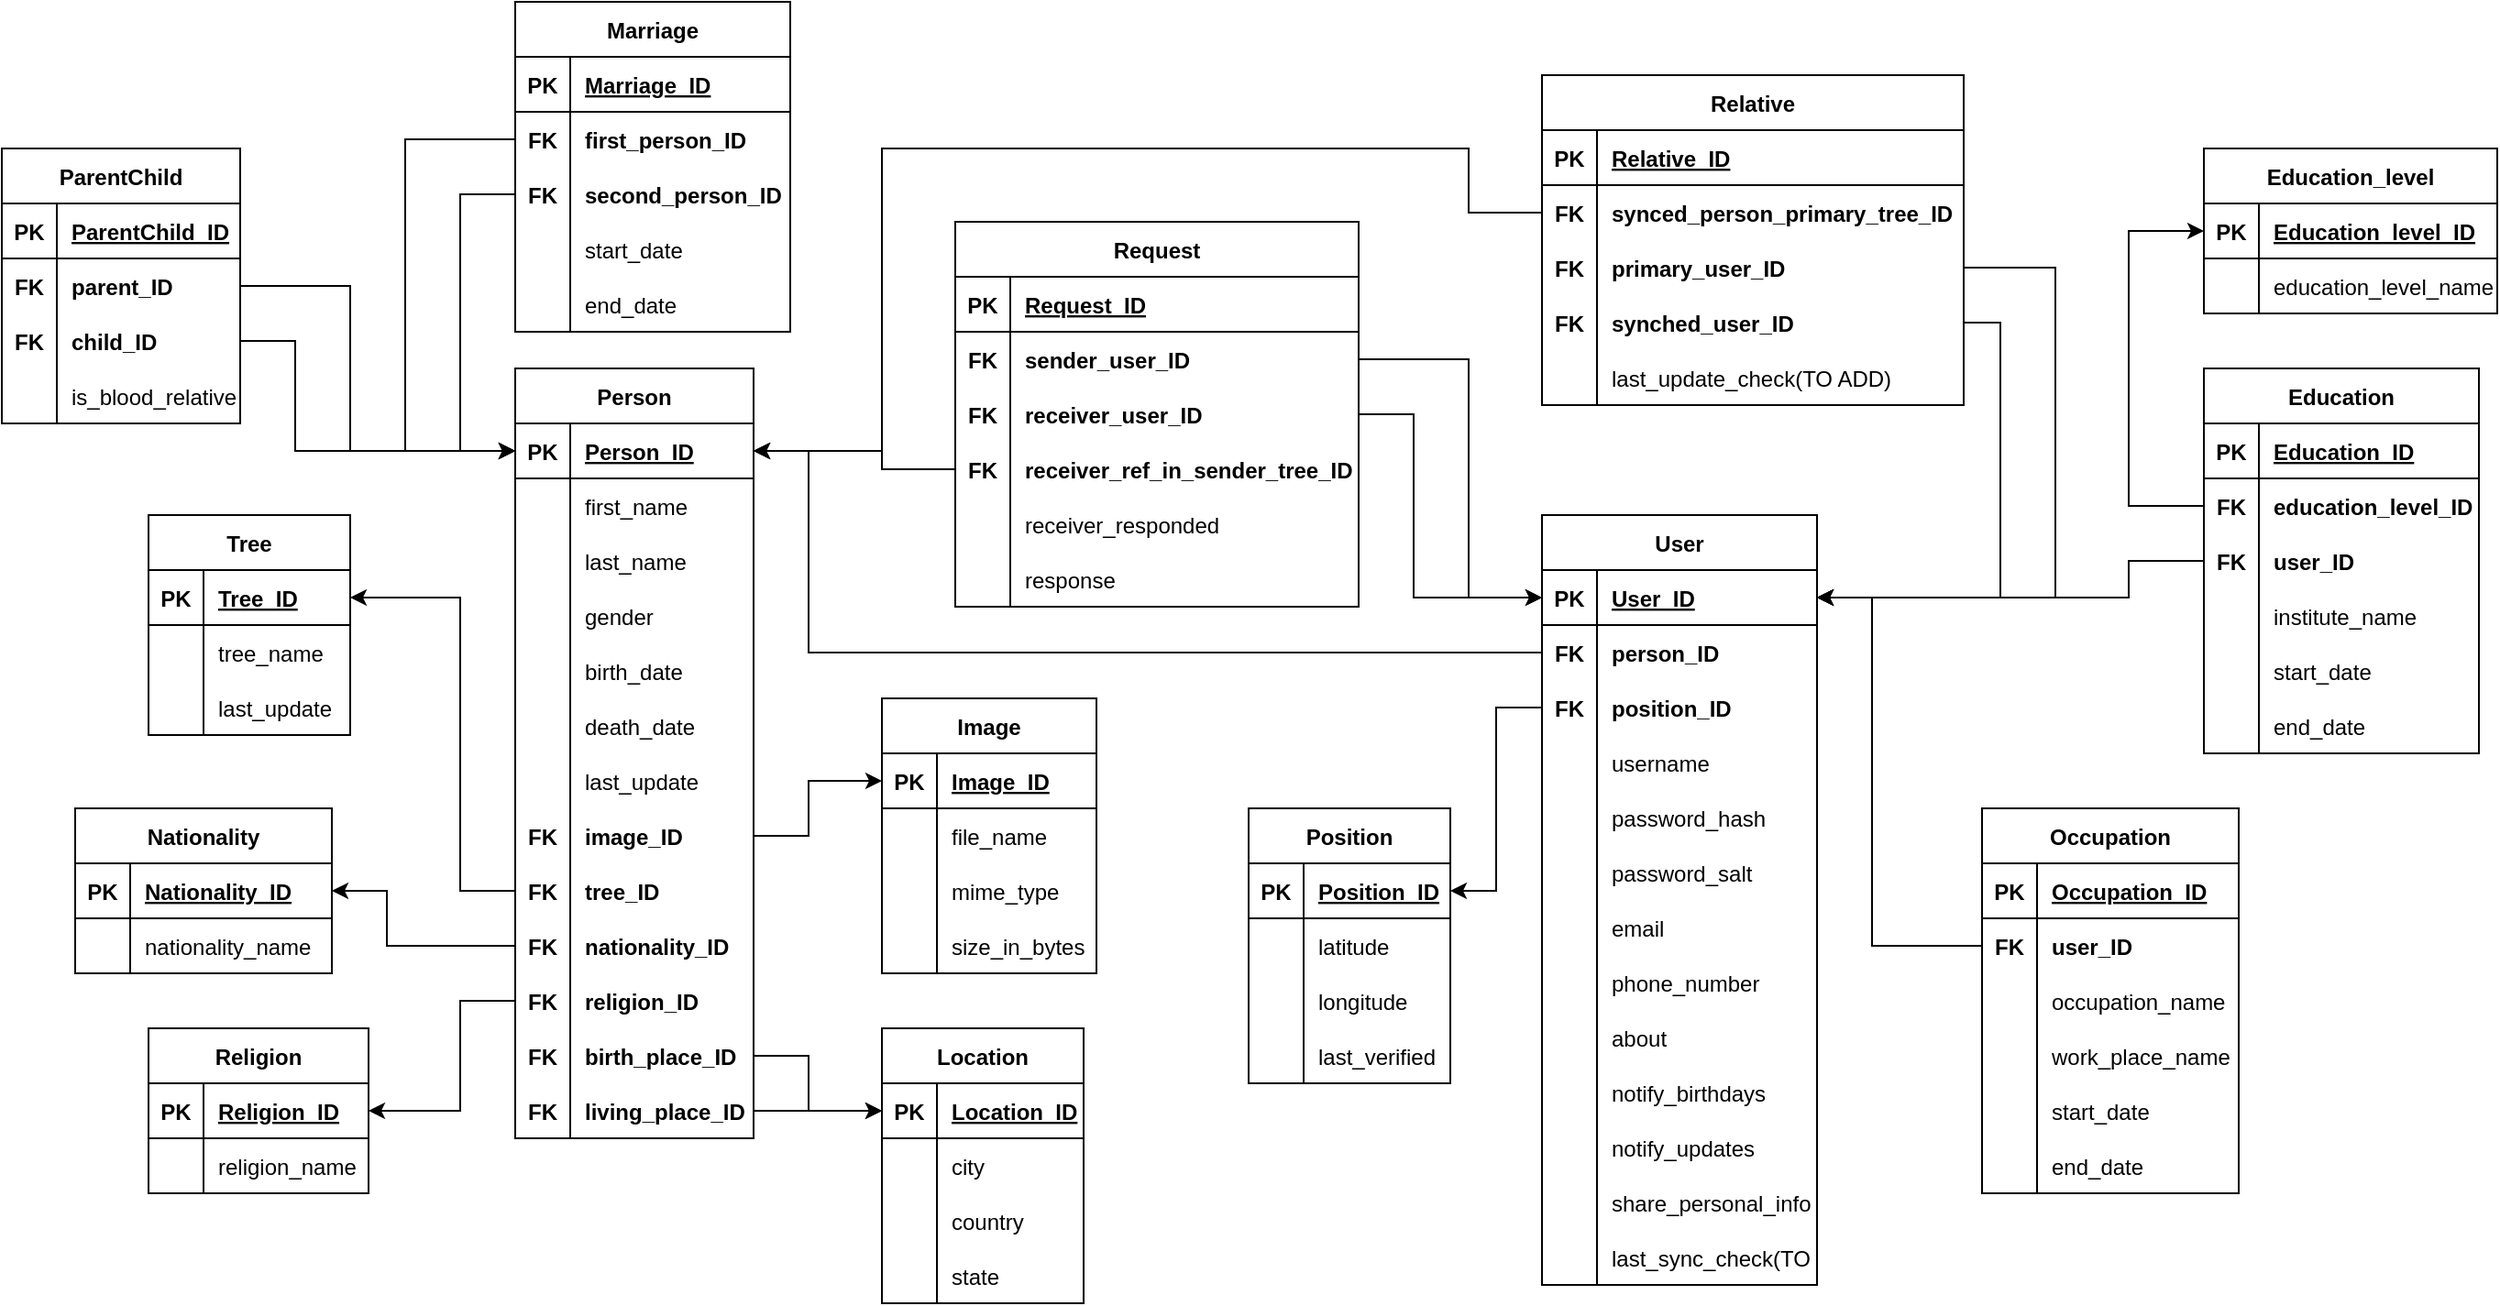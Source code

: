 <mxfile version="18.1.3" type="device"><diagram id="Pc9cE7sEAGiaol2-gb4M" name="Page-1"><mxGraphModel dx="1422" dy="762" grid="1" gridSize="10" guides="1" tooltips="1" connect="1" arrows="1" fold="1" page="1" pageScale="1" pageWidth="827" pageHeight="1169" math="0" shadow="0"><root><mxCell id="0"/><mxCell id="1" parent="0"/><mxCell id="31TON-DF2IL3niw4yVgP-1" value="Person" style="shape=table;startSize=30;container=1;collapsible=1;childLayout=tableLayout;fixedRows=1;rowLines=0;fontStyle=1;align=center;resizeLast=1;" parent="1" vertex="1"><mxGeometry x="320" y="640" width="130" height="420" as="geometry"/></mxCell><mxCell id="31TON-DF2IL3niw4yVgP-2" value="" style="shape=partialRectangle;collapsible=0;dropTarget=0;pointerEvents=0;fillColor=none;top=0;left=0;bottom=1;right=0;points=[[0,0.5],[1,0.5]];portConstraint=eastwest;" parent="31TON-DF2IL3niw4yVgP-1" vertex="1"><mxGeometry y="30" width="130" height="30" as="geometry"/></mxCell><mxCell id="31TON-DF2IL3niw4yVgP-3" value="PK" style="shape=partialRectangle;connectable=0;fillColor=none;top=0;left=0;bottom=0;right=0;fontStyle=1;overflow=hidden;" parent="31TON-DF2IL3niw4yVgP-2" vertex="1"><mxGeometry width="30" height="30" as="geometry"><mxRectangle width="30" height="30" as="alternateBounds"/></mxGeometry></mxCell><mxCell id="31TON-DF2IL3niw4yVgP-4" value="Person_ID" style="shape=partialRectangle;connectable=0;fillColor=none;top=0;left=0;bottom=0;right=0;align=left;spacingLeft=6;fontStyle=5;overflow=hidden;" parent="31TON-DF2IL3niw4yVgP-2" vertex="1"><mxGeometry x="30" width="100" height="30" as="geometry"><mxRectangle width="100" height="30" as="alternateBounds"/></mxGeometry></mxCell><mxCell id="ro3Fa6Y3wbgPIC0PQVV5-14" value="" style="shape=partialRectangle;collapsible=0;dropTarget=0;pointerEvents=0;fillColor=none;top=0;left=0;bottom=0;right=0;points=[[0,0.5],[1,0.5]];portConstraint=eastwest;" parent="31TON-DF2IL3niw4yVgP-1" vertex="1"><mxGeometry y="60" width="130" height="30" as="geometry"/></mxCell><mxCell id="ro3Fa6Y3wbgPIC0PQVV5-15" value="" style="shape=partialRectangle;connectable=0;fillColor=none;top=0;left=0;bottom=0;right=0;editable=1;overflow=hidden;" parent="ro3Fa6Y3wbgPIC0PQVV5-14" vertex="1"><mxGeometry width="30" height="30" as="geometry"><mxRectangle width="30" height="30" as="alternateBounds"/></mxGeometry></mxCell><mxCell id="ro3Fa6Y3wbgPIC0PQVV5-16" value="first_name" style="shape=partialRectangle;connectable=0;fillColor=none;top=0;left=0;bottom=0;right=0;align=left;spacingLeft=6;overflow=hidden;" parent="ro3Fa6Y3wbgPIC0PQVV5-14" vertex="1"><mxGeometry x="30" width="100" height="30" as="geometry"><mxRectangle width="100" height="30" as="alternateBounds"/></mxGeometry></mxCell><mxCell id="31TON-DF2IL3niw4yVgP-8" value="" style="shape=partialRectangle;collapsible=0;dropTarget=0;pointerEvents=0;fillColor=none;top=0;left=0;bottom=0;right=0;points=[[0,0.5],[1,0.5]];portConstraint=eastwest;" parent="31TON-DF2IL3niw4yVgP-1" vertex="1"><mxGeometry y="90" width="130" height="30" as="geometry"/></mxCell><mxCell id="31TON-DF2IL3niw4yVgP-9" value="" style="shape=partialRectangle;connectable=0;fillColor=none;top=0;left=0;bottom=0;right=0;editable=1;overflow=hidden;" parent="31TON-DF2IL3niw4yVgP-8" vertex="1"><mxGeometry width="30" height="30" as="geometry"><mxRectangle width="30" height="30" as="alternateBounds"/></mxGeometry></mxCell><mxCell id="31TON-DF2IL3niw4yVgP-10" value="last_name" style="shape=partialRectangle;connectable=0;fillColor=none;top=0;left=0;bottom=0;right=0;align=left;spacingLeft=6;overflow=hidden;" parent="31TON-DF2IL3niw4yVgP-8" vertex="1"><mxGeometry x="30" width="100" height="30" as="geometry"><mxRectangle width="100" height="30" as="alternateBounds"/></mxGeometry></mxCell><mxCell id="31TON-DF2IL3niw4yVgP-74" value="" style="shape=partialRectangle;collapsible=0;dropTarget=0;pointerEvents=0;fillColor=none;top=0;left=0;bottom=0;right=0;points=[[0,0.5],[1,0.5]];portConstraint=eastwest;" parent="31TON-DF2IL3niw4yVgP-1" vertex="1"><mxGeometry y="120" width="130" height="30" as="geometry"/></mxCell><mxCell id="31TON-DF2IL3niw4yVgP-75" value="" style="shape=partialRectangle;connectable=0;fillColor=none;top=0;left=0;bottom=0;right=0;editable=1;overflow=hidden;fontStyle=0" parent="31TON-DF2IL3niw4yVgP-74" vertex="1"><mxGeometry width="30" height="30" as="geometry"><mxRectangle width="30" height="30" as="alternateBounds"/></mxGeometry></mxCell><mxCell id="31TON-DF2IL3niw4yVgP-76" value="gender" style="shape=partialRectangle;connectable=0;fillColor=none;top=0;left=0;bottom=0;right=0;align=left;spacingLeft=6;overflow=hidden;fontStyle=0" parent="31TON-DF2IL3niw4yVgP-74" vertex="1"><mxGeometry x="30" width="100" height="30" as="geometry"><mxRectangle width="100" height="30" as="alternateBounds"/></mxGeometry></mxCell><mxCell id="31TON-DF2IL3niw4yVgP-11" value="" style="shape=partialRectangle;collapsible=0;dropTarget=0;pointerEvents=0;fillColor=none;top=0;left=0;bottom=0;right=0;points=[[0,0.5],[1,0.5]];portConstraint=eastwest;" parent="31TON-DF2IL3niw4yVgP-1" vertex="1"><mxGeometry y="150" width="130" height="30" as="geometry"/></mxCell><mxCell id="31TON-DF2IL3niw4yVgP-12" value="" style="shape=partialRectangle;connectable=0;fillColor=none;top=0;left=0;bottom=0;right=0;editable=1;overflow=hidden;" parent="31TON-DF2IL3niw4yVgP-11" vertex="1"><mxGeometry width="30" height="30" as="geometry"><mxRectangle width="30" height="30" as="alternateBounds"/></mxGeometry></mxCell><mxCell id="31TON-DF2IL3niw4yVgP-13" value="birth_date" style="shape=partialRectangle;connectable=0;fillColor=none;top=0;left=0;bottom=0;right=0;align=left;spacingLeft=6;overflow=hidden;" parent="31TON-DF2IL3niw4yVgP-11" vertex="1"><mxGeometry x="30" width="100" height="30" as="geometry"><mxRectangle width="100" height="30" as="alternateBounds"/></mxGeometry></mxCell><mxCell id="31TON-DF2IL3niw4yVgP-34" value="" style="shape=partialRectangle;collapsible=0;dropTarget=0;pointerEvents=0;fillColor=none;top=0;left=0;bottom=0;right=0;points=[[0,0.5],[1,0.5]];portConstraint=eastwest;" parent="31TON-DF2IL3niw4yVgP-1" vertex="1"><mxGeometry y="180" width="130" height="30" as="geometry"/></mxCell><mxCell id="31TON-DF2IL3niw4yVgP-35" value="" style="shape=partialRectangle;connectable=0;fillColor=none;top=0;left=0;bottom=0;right=0;editable=1;overflow=hidden;" parent="31TON-DF2IL3niw4yVgP-34" vertex="1"><mxGeometry width="30" height="30" as="geometry"><mxRectangle width="30" height="30" as="alternateBounds"/></mxGeometry></mxCell><mxCell id="31TON-DF2IL3niw4yVgP-36" value="death_date" style="shape=partialRectangle;connectable=0;fillColor=none;top=0;left=0;bottom=0;right=0;align=left;spacingLeft=6;overflow=hidden;" parent="31TON-DF2IL3niw4yVgP-34" vertex="1"><mxGeometry x="30" width="100" height="30" as="geometry"><mxRectangle width="100" height="30" as="alternateBounds"/></mxGeometry></mxCell><mxCell id="cWGuFHNb6JGiyHFwsmmX-46" value="" style="shape=partialRectangle;collapsible=0;dropTarget=0;pointerEvents=0;fillColor=none;top=0;left=0;bottom=0;right=0;points=[[0,0.5],[1,0.5]];portConstraint=eastwest;" parent="31TON-DF2IL3niw4yVgP-1" vertex="1"><mxGeometry y="210" width="130" height="30" as="geometry"/></mxCell><mxCell id="cWGuFHNb6JGiyHFwsmmX-47" value="" style="shape=partialRectangle;connectable=0;fillColor=none;top=0;left=0;bottom=0;right=0;editable=1;overflow=hidden;" parent="cWGuFHNb6JGiyHFwsmmX-46" vertex="1"><mxGeometry width="30" height="30" as="geometry"><mxRectangle width="30" height="30" as="alternateBounds"/></mxGeometry></mxCell><mxCell id="cWGuFHNb6JGiyHFwsmmX-48" value="last_update" style="shape=partialRectangle;connectable=0;fillColor=none;top=0;left=0;bottom=0;right=0;align=left;spacingLeft=6;overflow=hidden;" parent="cWGuFHNb6JGiyHFwsmmX-46" vertex="1"><mxGeometry x="30" width="100" height="30" as="geometry"><mxRectangle width="100" height="30" as="alternateBounds"/></mxGeometry></mxCell><mxCell id="gJKlA98DnDnGf3fS5ETK-15" value="" style="shape=partialRectangle;collapsible=0;dropTarget=0;pointerEvents=0;fillColor=none;top=0;left=0;bottom=0;right=0;points=[[0,0.5],[1,0.5]];portConstraint=eastwest;" parent="31TON-DF2IL3niw4yVgP-1" vertex="1"><mxGeometry y="240" width="130" height="30" as="geometry"/></mxCell><mxCell id="gJKlA98DnDnGf3fS5ETK-16" value="FK" style="shape=partialRectangle;connectable=0;fillColor=none;top=0;left=0;bottom=0;right=0;editable=1;overflow=hidden;fontStyle=1" parent="gJKlA98DnDnGf3fS5ETK-15" vertex="1"><mxGeometry width="30" height="30" as="geometry"><mxRectangle width="30" height="30" as="alternateBounds"/></mxGeometry></mxCell><mxCell id="gJKlA98DnDnGf3fS5ETK-17" value="image_ID" style="shape=partialRectangle;connectable=0;fillColor=none;top=0;left=0;bottom=0;right=0;align=left;spacingLeft=6;overflow=hidden;fontStyle=1" parent="gJKlA98DnDnGf3fS5ETK-15" vertex="1"><mxGeometry x="30" width="100" height="30" as="geometry"><mxRectangle width="100" height="30" as="alternateBounds"/></mxGeometry></mxCell><mxCell id="31TON-DF2IL3niw4yVgP-43" value="" style="shape=partialRectangle;collapsible=0;dropTarget=0;pointerEvents=0;fillColor=none;top=0;left=0;bottom=0;right=0;points=[[0,0.5],[1,0.5]];portConstraint=eastwest;fontStyle=1" parent="31TON-DF2IL3niw4yVgP-1" vertex="1"><mxGeometry y="270" width="130" height="30" as="geometry"/></mxCell><mxCell id="31TON-DF2IL3niw4yVgP-44" value="FK" style="shape=partialRectangle;connectable=0;fillColor=none;top=0;left=0;bottom=0;right=0;editable=1;overflow=hidden;fontStyle=1" parent="31TON-DF2IL3niw4yVgP-43" vertex="1"><mxGeometry width="30" height="30" as="geometry"><mxRectangle width="30" height="30" as="alternateBounds"/></mxGeometry></mxCell><mxCell id="31TON-DF2IL3niw4yVgP-45" value="tree_ID" style="shape=partialRectangle;connectable=0;fillColor=none;top=0;left=0;bottom=0;right=0;align=left;spacingLeft=6;overflow=hidden;fontStyle=1" parent="31TON-DF2IL3niw4yVgP-43" vertex="1"><mxGeometry x="30" width="100" height="30" as="geometry"><mxRectangle width="100" height="30" as="alternateBounds"/></mxGeometry></mxCell><mxCell id="31TON-DF2IL3niw4yVgP-230" value="" style="shape=partialRectangle;collapsible=0;dropTarget=0;pointerEvents=0;fillColor=none;top=0;left=0;bottom=0;right=0;points=[[0,0.5],[1,0.5]];portConstraint=eastwest;" parent="31TON-DF2IL3niw4yVgP-1" vertex="1"><mxGeometry y="300" width="130" height="30" as="geometry"/></mxCell><mxCell id="31TON-DF2IL3niw4yVgP-231" value="FK" style="shape=partialRectangle;connectable=0;fillColor=none;top=0;left=0;bottom=0;right=0;editable=1;overflow=hidden;fontStyle=1" parent="31TON-DF2IL3niw4yVgP-230" vertex="1"><mxGeometry width="30" height="30" as="geometry"><mxRectangle width="30" height="30" as="alternateBounds"/></mxGeometry></mxCell><mxCell id="31TON-DF2IL3niw4yVgP-232" value="nationality_ID" style="shape=partialRectangle;connectable=0;fillColor=none;top=0;left=0;bottom=0;right=0;align=left;spacingLeft=6;overflow=hidden;fontStyle=1" parent="31TON-DF2IL3niw4yVgP-230" vertex="1"><mxGeometry x="30" width="100" height="30" as="geometry"><mxRectangle width="100" height="30" as="alternateBounds"/></mxGeometry></mxCell><mxCell id="31TON-DF2IL3niw4yVgP-176" value="" style="shape=partialRectangle;collapsible=0;dropTarget=0;pointerEvents=0;fillColor=none;top=0;left=0;bottom=0;right=0;points=[[0,0.5],[1,0.5]];portConstraint=eastwest;" parent="31TON-DF2IL3niw4yVgP-1" vertex="1"><mxGeometry y="330" width="130" height="30" as="geometry"/></mxCell><mxCell id="31TON-DF2IL3niw4yVgP-177" value="FK" style="shape=partialRectangle;connectable=0;fillColor=none;top=0;left=0;bottom=0;right=0;editable=1;overflow=hidden;fontStyle=1" parent="31TON-DF2IL3niw4yVgP-176" vertex="1"><mxGeometry width="30" height="30" as="geometry"><mxRectangle width="30" height="30" as="alternateBounds"/></mxGeometry></mxCell><mxCell id="31TON-DF2IL3niw4yVgP-178" value="religion_ID" style="shape=partialRectangle;connectable=0;fillColor=none;top=0;left=0;bottom=0;right=0;align=left;spacingLeft=6;overflow=hidden;fontStyle=1" parent="31TON-DF2IL3niw4yVgP-176" vertex="1"><mxGeometry x="30" width="100" height="30" as="geometry"><mxRectangle width="100" height="30" as="alternateBounds"/></mxGeometry></mxCell><mxCell id="31TON-DF2IL3niw4yVgP-31" value="" style="shape=partialRectangle;collapsible=0;dropTarget=0;pointerEvents=0;fillColor=none;top=0;left=0;bottom=0;right=0;points=[[0,0.5],[1,0.5]];portConstraint=eastwest;" parent="31TON-DF2IL3niw4yVgP-1" vertex="1"><mxGeometry y="360" width="130" height="30" as="geometry"/></mxCell><mxCell id="31TON-DF2IL3niw4yVgP-32" value="FK" style="shape=partialRectangle;connectable=0;fillColor=none;top=0;left=0;bottom=0;right=0;editable=1;overflow=hidden;fontStyle=1" parent="31TON-DF2IL3niw4yVgP-31" vertex="1"><mxGeometry width="30" height="30" as="geometry"><mxRectangle width="30" height="30" as="alternateBounds"/></mxGeometry></mxCell><mxCell id="31TON-DF2IL3niw4yVgP-33" value="birth_place_ID" style="shape=partialRectangle;connectable=0;fillColor=none;top=0;left=0;bottom=0;right=0;align=left;spacingLeft=6;overflow=hidden;fontStyle=1" parent="31TON-DF2IL3niw4yVgP-31" vertex="1"><mxGeometry x="30" width="100" height="30" as="geometry"><mxRectangle width="100" height="30" as="alternateBounds"/></mxGeometry></mxCell><mxCell id="31TON-DF2IL3niw4yVgP-243" value="" style="shape=partialRectangle;collapsible=0;dropTarget=0;pointerEvents=0;fillColor=none;top=0;left=0;bottom=0;right=0;points=[[0,0.5],[1,0.5]];portConstraint=eastwest;" parent="31TON-DF2IL3niw4yVgP-1" vertex="1"><mxGeometry y="390" width="130" height="30" as="geometry"/></mxCell><mxCell id="31TON-DF2IL3niw4yVgP-244" value="FK" style="shape=partialRectangle;connectable=0;fillColor=none;top=0;left=0;bottom=0;right=0;editable=1;overflow=hidden;fontStyle=1" parent="31TON-DF2IL3niw4yVgP-243" vertex="1"><mxGeometry width="30" height="30" as="geometry"><mxRectangle width="30" height="30" as="alternateBounds"/></mxGeometry></mxCell><mxCell id="31TON-DF2IL3niw4yVgP-245" value="living_place_ID" style="shape=partialRectangle;connectable=0;fillColor=none;top=0;left=0;bottom=0;right=0;align=left;spacingLeft=6;overflow=hidden;fontStyle=1" parent="31TON-DF2IL3niw4yVgP-243" vertex="1"><mxGeometry x="30" width="100" height="30" as="geometry"><mxRectangle width="100" height="30" as="alternateBounds"/></mxGeometry></mxCell><mxCell id="31TON-DF2IL3niw4yVgP-77" style="edgeStyle=orthogonalEdgeStyle;rounded=0;orthogonalLoop=1;jettySize=auto;html=1;exitX=0;exitY=0.5;exitDx=0;exitDy=0;entryX=0;entryY=0.5;entryDx=0;entryDy=0;" parent="1" source="31TON-DF2IL3niw4yVgP-71" target="31TON-DF2IL3niw4yVgP-2" edge="1"><mxGeometry relative="1" as="geometry"><Array as="points"><mxPoint x="290" y="545"/><mxPoint x="290" y="685"/></Array></mxGeometry></mxCell><mxCell id="31TON-DF2IL3niw4yVgP-78" style="edgeStyle=orthogonalEdgeStyle;rounded=0;orthogonalLoop=1;jettySize=auto;html=1;exitX=0;exitY=0.5;exitDx=0;exitDy=0;entryX=0;entryY=0.5;entryDx=0;entryDy=0;" parent="1" source="31TON-DF2IL3niw4yVgP-50" target="31TON-DF2IL3niw4yVgP-2" edge="1"><mxGeometry relative="1" as="geometry"><Array as="points"><mxPoint x="260" y="515"/><mxPoint x="260" y="685"/></Array></mxGeometry></mxCell><mxCell id="31TON-DF2IL3niw4yVgP-80" value="Marriage" style="shape=table;startSize=30;container=1;collapsible=1;childLayout=tableLayout;fixedRows=1;rowLines=0;fontStyle=1;align=center;resizeLast=1;" parent="1" vertex="1"><mxGeometry x="320" y="440" width="150" height="180" as="geometry"/></mxCell><mxCell id="31TON-DF2IL3niw4yVgP-81" value="" style="shape=partialRectangle;collapsible=0;dropTarget=0;pointerEvents=0;fillColor=none;top=0;left=0;bottom=1;right=0;points=[[0,0.5],[1,0.5]];portConstraint=eastwest;" parent="31TON-DF2IL3niw4yVgP-80" vertex="1"><mxGeometry y="30" width="150" height="30" as="geometry"/></mxCell><mxCell id="31TON-DF2IL3niw4yVgP-82" value="PK" style="shape=partialRectangle;connectable=0;fillColor=none;top=0;left=0;bottom=0;right=0;fontStyle=1;overflow=hidden;" parent="31TON-DF2IL3niw4yVgP-81" vertex="1"><mxGeometry width="30" height="30" as="geometry"><mxRectangle width="30" height="30" as="alternateBounds"/></mxGeometry></mxCell><mxCell id="31TON-DF2IL3niw4yVgP-83" value="Marriage_ID" style="shape=partialRectangle;connectable=0;fillColor=none;top=0;left=0;bottom=0;right=0;align=left;spacingLeft=6;fontStyle=5;overflow=hidden;" parent="31TON-DF2IL3niw4yVgP-81" vertex="1"><mxGeometry x="30" width="120" height="30" as="geometry"><mxRectangle width="120" height="30" as="alternateBounds"/></mxGeometry></mxCell><mxCell id="31TON-DF2IL3niw4yVgP-50" value="" style="shape=partialRectangle;collapsible=0;dropTarget=0;pointerEvents=0;fillColor=none;top=0;left=0;bottom=0;right=0;points=[[0,0.5],[1,0.5]];portConstraint=eastwest;fontStyle=1" parent="31TON-DF2IL3niw4yVgP-80" vertex="1"><mxGeometry y="60" width="150" height="30" as="geometry"/></mxCell><mxCell id="31TON-DF2IL3niw4yVgP-51" value="FK" style="shape=partialRectangle;connectable=0;fillColor=none;top=0;left=0;bottom=0;right=0;editable=1;overflow=hidden;fontStyle=1" parent="31TON-DF2IL3niw4yVgP-50" vertex="1"><mxGeometry width="30" height="30" as="geometry"><mxRectangle width="30" height="30" as="alternateBounds"/></mxGeometry></mxCell><mxCell id="31TON-DF2IL3niw4yVgP-52" value="first_person_ID" style="shape=partialRectangle;connectable=0;fillColor=none;top=0;left=0;bottom=0;right=0;align=left;spacingLeft=6;overflow=hidden;fontStyle=1" parent="31TON-DF2IL3niw4yVgP-50" vertex="1"><mxGeometry x="30" width="120" height="30" as="geometry"><mxRectangle width="120" height="30" as="alternateBounds"/></mxGeometry></mxCell><mxCell id="31TON-DF2IL3niw4yVgP-71" value="" style="shape=partialRectangle;collapsible=0;dropTarget=0;pointerEvents=0;fillColor=none;top=0;left=0;bottom=0;right=0;points=[[0,0.5],[1,0.5]];portConstraint=eastwest;fontStyle=1" parent="31TON-DF2IL3niw4yVgP-80" vertex="1"><mxGeometry y="90" width="150" height="30" as="geometry"/></mxCell><mxCell id="31TON-DF2IL3niw4yVgP-72" value="FK" style="shape=partialRectangle;connectable=0;fillColor=none;top=0;left=0;bottom=0;right=0;editable=1;overflow=hidden;fontStyle=1" parent="31TON-DF2IL3niw4yVgP-71" vertex="1"><mxGeometry width="30" height="30" as="geometry"><mxRectangle width="30" height="30" as="alternateBounds"/></mxGeometry></mxCell><mxCell id="31TON-DF2IL3niw4yVgP-73" value="second_person_ID" style="shape=partialRectangle;connectable=0;fillColor=none;top=0;left=0;bottom=0;right=0;align=left;spacingLeft=6;overflow=hidden;fontStyle=1" parent="31TON-DF2IL3niw4yVgP-71" vertex="1"><mxGeometry x="30" width="120" height="30" as="geometry"><mxRectangle width="120" height="30" as="alternateBounds"/></mxGeometry></mxCell><mxCell id="31TON-DF2IL3niw4yVgP-90" value="" style="shape=partialRectangle;collapsible=0;dropTarget=0;pointerEvents=0;fillColor=none;top=0;left=0;bottom=0;right=0;points=[[0,0.5],[1,0.5]];portConstraint=eastwest;" parent="31TON-DF2IL3niw4yVgP-80" vertex="1"><mxGeometry y="120" width="150" height="30" as="geometry"/></mxCell><mxCell id="31TON-DF2IL3niw4yVgP-91" value="" style="shape=partialRectangle;connectable=0;fillColor=none;top=0;left=0;bottom=0;right=0;editable=1;overflow=hidden;" parent="31TON-DF2IL3niw4yVgP-90" vertex="1"><mxGeometry width="30" height="30" as="geometry"><mxRectangle width="30" height="30" as="alternateBounds"/></mxGeometry></mxCell><mxCell id="31TON-DF2IL3niw4yVgP-92" value="start_date" style="shape=partialRectangle;connectable=0;fillColor=none;top=0;left=0;bottom=0;right=0;align=left;spacingLeft=6;overflow=hidden;" parent="31TON-DF2IL3niw4yVgP-90" vertex="1"><mxGeometry x="30" width="120" height="30" as="geometry"><mxRectangle width="120" height="30" as="alternateBounds"/></mxGeometry></mxCell><mxCell id="31TON-DF2IL3niw4yVgP-93" value="" style="shape=partialRectangle;collapsible=0;dropTarget=0;pointerEvents=0;fillColor=none;top=0;left=0;bottom=0;right=0;points=[[0,0.5],[1,0.5]];portConstraint=eastwest;" parent="31TON-DF2IL3niw4yVgP-80" vertex="1"><mxGeometry y="150" width="150" height="30" as="geometry"/></mxCell><mxCell id="31TON-DF2IL3niw4yVgP-94" value="" style="shape=partialRectangle;connectable=0;fillColor=none;top=0;left=0;bottom=0;right=0;editable=1;overflow=hidden;" parent="31TON-DF2IL3niw4yVgP-93" vertex="1"><mxGeometry width="30" height="30" as="geometry"><mxRectangle width="30" height="30" as="alternateBounds"/></mxGeometry></mxCell><mxCell id="31TON-DF2IL3niw4yVgP-95" value="end_date" style="shape=partialRectangle;connectable=0;fillColor=none;top=0;left=0;bottom=0;right=0;align=left;spacingLeft=6;overflow=hidden;" parent="31TON-DF2IL3niw4yVgP-93" vertex="1"><mxGeometry x="30" width="120" height="30" as="geometry"><mxRectangle width="120" height="30" as="alternateBounds"/></mxGeometry></mxCell><mxCell id="31TON-DF2IL3niw4yVgP-129" value="Relative" style="shape=table;startSize=30;container=1;collapsible=1;childLayout=tableLayout;fixedRows=1;rowLines=0;fontStyle=1;align=center;resizeLast=1;" parent="1" vertex="1"><mxGeometry x="880" y="480" width="230" height="180" as="geometry"/></mxCell><mxCell id="31TON-DF2IL3niw4yVgP-130" value="" style="shape=partialRectangle;collapsible=0;dropTarget=0;pointerEvents=0;fillColor=none;top=0;left=0;bottom=1;right=0;points=[[0,0.5],[1,0.5]];portConstraint=eastwest;" parent="31TON-DF2IL3niw4yVgP-129" vertex="1"><mxGeometry y="30" width="230" height="30" as="geometry"/></mxCell><mxCell id="31TON-DF2IL3niw4yVgP-131" value="PK" style="shape=partialRectangle;connectable=0;fillColor=none;top=0;left=0;bottom=0;right=0;fontStyle=1;overflow=hidden;" parent="31TON-DF2IL3niw4yVgP-130" vertex="1"><mxGeometry width="30" height="30" as="geometry"><mxRectangle width="30" height="30" as="alternateBounds"/></mxGeometry></mxCell><mxCell id="31TON-DF2IL3niw4yVgP-132" value="Relative_ID" style="shape=partialRectangle;connectable=0;fillColor=none;top=0;left=0;bottom=0;right=0;align=left;spacingLeft=6;fontStyle=5;overflow=hidden;" parent="31TON-DF2IL3niw4yVgP-130" vertex="1"><mxGeometry x="30" width="200" height="30" as="geometry"><mxRectangle width="200" height="30" as="alternateBounds"/></mxGeometry></mxCell><mxCell id="uARQIO-lQv2SDzMWznFG-1" value="" style="shape=partialRectangle;collapsible=0;dropTarget=0;pointerEvents=0;fillColor=none;top=0;left=0;bottom=0;right=0;points=[[0,0.5],[1,0.5]];portConstraint=eastwest;fontStyle=1" parent="31TON-DF2IL3niw4yVgP-129" vertex="1"><mxGeometry y="60" width="230" height="30" as="geometry"/></mxCell><mxCell id="uARQIO-lQv2SDzMWznFG-2" value="FK" style="shape=partialRectangle;connectable=0;fillColor=none;top=0;left=0;bottom=0;right=0;editable=1;overflow=hidden;fontStyle=1" parent="uARQIO-lQv2SDzMWznFG-1" vertex="1"><mxGeometry width="30" height="30" as="geometry"><mxRectangle width="30" height="30" as="alternateBounds"/></mxGeometry></mxCell><mxCell id="uARQIO-lQv2SDzMWznFG-3" value="synced_person_primary_tree_ID" style="shape=partialRectangle;connectable=0;fillColor=none;top=0;left=0;bottom=0;right=0;align=left;spacingLeft=6;overflow=hidden;fontStyle=1" parent="uARQIO-lQv2SDzMWznFG-1" vertex="1"><mxGeometry x="30" width="200" height="30" as="geometry"><mxRectangle width="200" height="30" as="alternateBounds"/></mxGeometry></mxCell><mxCell id="31TON-DF2IL3niw4yVgP-133" value="" style="shape=partialRectangle;collapsible=0;dropTarget=0;pointerEvents=0;fillColor=none;top=0;left=0;bottom=0;right=0;points=[[0,0.5],[1,0.5]];portConstraint=eastwest;fontStyle=1" parent="31TON-DF2IL3niw4yVgP-129" vertex="1"><mxGeometry y="90" width="230" height="30" as="geometry"/></mxCell><mxCell id="31TON-DF2IL3niw4yVgP-134" value="FK" style="shape=partialRectangle;connectable=0;fillColor=none;top=0;left=0;bottom=0;right=0;editable=1;overflow=hidden;fontStyle=1" parent="31TON-DF2IL3niw4yVgP-133" vertex="1"><mxGeometry width="30" height="30" as="geometry"><mxRectangle width="30" height="30" as="alternateBounds"/></mxGeometry></mxCell><mxCell id="31TON-DF2IL3niw4yVgP-135" value="primary_user_ID" style="shape=partialRectangle;connectable=0;fillColor=none;top=0;left=0;bottom=0;right=0;align=left;spacingLeft=6;overflow=hidden;fontStyle=1" parent="31TON-DF2IL3niw4yVgP-133" vertex="1"><mxGeometry x="30" width="200" height="30" as="geometry"><mxRectangle width="200" height="30" as="alternateBounds"/></mxGeometry></mxCell><mxCell id="31TON-DF2IL3niw4yVgP-157" value="" style="shape=partialRectangle;collapsible=0;dropTarget=0;pointerEvents=0;fillColor=none;top=0;left=0;bottom=0;right=0;points=[[0,0.5],[1,0.5]];portConstraint=eastwest;fontStyle=1" parent="31TON-DF2IL3niw4yVgP-129" vertex="1"><mxGeometry y="120" width="230" height="30" as="geometry"/></mxCell><mxCell id="31TON-DF2IL3niw4yVgP-158" value="FK" style="shape=partialRectangle;connectable=0;fillColor=none;top=0;left=0;bottom=0;right=0;editable=1;overflow=hidden;fontStyle=1" parent="31TON-DF2IL3niw4yVgP-157" vertex="1"><mxGeometry width="30" height="30" as="geometry"><mxRectangle width="30" height="30" as="alternateBounds"/></mxGeometry></mxCell><mxCell id="31TON-DF2IL3niw4yVgP-159" value="synched_user_ID" style="shape=partialRectangle;connectable=0;fillColor=none;top=0;left=0;bottom=0;right=0;align=left;spacingLeft=6;overflow=hidden;fontStyle=1" parent="31TON-DF2IL3niw4yVgP-157" vertex="1"><mxGeometry x="30" width="200" height="30" as="geometry"><mxRectangle width="200" height="30" as="alternateBounds"/></mxGeometry></mxCell><mxCell id="t4H0ZJF-5QAX7EPG7BQy-6" value="" style="shape=partialRectangle;collapsible=0;dropTarget=0;pointerEvents=0;fillColor=none;top=0;left=0;bottom=0;right=0;points=[[0,0.5],[1,0.5]];portConstraint=eastwest;fontStyle=1" vertex="1" parent="31TON-DF2IL3niw4yVgP-129"><mxGeometry y="150" width="230" height="30" as="geometry"/></mxCell><mxCell id="t4H0ZJF-5QAX7EPG7BQy-7" value="" style="shape=partialRectangle;connectable=0;fillColor=none;top=0;left=0;bottom=0;right=0;editable=1;overflow=hidden;fontStyle=1" vertex="1" parent="t4H0ZJF-5QAX7EPG7BQy-6"><mxGeometry width="30" height="30" as="geometry"><mxRectangle width="30" height="30" as="alternateBounds"/></mxGeometry></mxCell><mxCell id="t4H0ZJF-5QAX7EPG7BQy-8" value="last_update_check(TO ADD)" style="shape=partialRectangle;connectable=0;fillColor=none;top=0;left=0;bottom=0;right=0;align=left;spacingLeft=6;overflow=hidden;fontStyle=0" vertex="1" parent="t4H0ZJF-5QAX7EPG7BQy-6"><mxGeometry x="30" width="200" height="30" as="geometry"><mxRectangle width="200" height="30" as="alternateBounds"/></mxGeometry></mxCell><mxCell id="31TON-DF2IL3niw4yVgP-166" value="User" style="shape=table;startSize=30;container=1;collapsible=1;childLayout=tableLayout;fixedRows=1;rowLines=0;fontStyle=1;align=center;resizeLast=1;" parent="1" vertex="1"><mxGeometry x="880" y="720" width="150" height="420" as="geometry"/></mxCell><mxCell id="31TON-DF2IL3niw4yVgP-167" value="" style="shape=partialRectangle;collapsible=0;dropTarget=0;pointerEvents=0;fillColor=none;top=0;left=0;bottom=1;right=0;points=[[0,0.5],[1,0.5]];portConstraint=eastwest;" parent="31TON-DF2IL3niw4yVgP-166" vertex="1"><mxGeometry y="30" width="150" height="30" as="geometry"/></mxCell><mxCell id="31TON-DF2IL3niw4yVgP-168" value="PK" style="shape=partialRectangle;connectable=0;fillColor=none;top=0;left=0;bottom=0;right=0;fontStyle=1;overflow=hidden;" parent="31TON-DF2IL3niw4yVgP-167" vertex="1"><mxGeometry width="30" height="30" as="geometry"><mxRectangle width="30" height="30" as="alternateBounds"/></mxGeometry></mxCell><mxCell id="31TON-DF2IL3niw4yVgP-169" value="User_ID" style="shape=partialRectangle;connectable=0;fillColor=none;top=0;left=0;bottom=0;right=0;align=left;spacingLeft=6;fontStyle=5;overflow=hidden;" parent="31TON-DF2IL3niw4yVgP-167" vertex="1"><mxGeometry x="30" width="120" height="30" as="geometry"><mxRectangle width="120" height="30" as="alternateBounds"/></mxGeometry></mxCell><mxCell id="31TON-DF2IL3niw4yVgP-170" value="" style="shape=partialRectangle;collapsible=0;dropTarget=0;pointerEvents=0;fillColor=none;top=0;left=0;bottom=0;right=0;points=[[0,0.5],[1,0.5]];portConstraint=eastwest;fontStyle=1" parent="31TON-DF2IL3niw4yVgP-166" vertex="1"><mxGeometry y="60" width="150" height="30" as="geometry"/></mxCell><mxCell id="31TON-DF2IL3niw4yVgP-171" value="FK" style="shape=partialRectangle;connectable=0;fillColor=none;top=0;left=0;bottom=0;right=0;editable=1;overflow=hidden;fontStyle=1" parent="31TON-DF2IL3niw4yVgP-170" vertex="1"><mxGeometry width="30" height="30" as="geometry"><mxRectangle width="30" height="30" as="alternateBounds"/></mxGeometry></mxCell><mxCell id="31TON-DF2IL3niw4yVgP-172" value="person_ID" style="shape=partialRectangle;connectable=0;fillColor=none;top=0;left=0;bottom=0;right=0;align=left;spacingLeft=6;overflow=hidden;fontStyle=1" parent="31TON-DF2IL3niw4yVgP-170" vertex="1"><mxGeometry x="30" width="120" height="30" as="geometry"><mxRectangle width="120" height="30" as="alternateBounds"/></mxGeometry></mxCell><mxCell id="tbB6Tee5HUkjfb-xcXsT-14" value="" style="shape=partialRectangle;collapsible=0;dropTarget=0;pointerEvents=0;fillColor=none;top=0;left=0;bottom=0;right=0;points=[[0,0.5],[1,0.5]];portConstraint=eastwest;" parent="31TON-DF2IL3niw4yVgP-166" vertex="1"><mxGeometry y="90" width="150" height="30" as="geometry"/></mxCell><mxCell id="tbB6Tee5HUkjfb-xcXsT-15" value="FK" style="shape=partialRectangle;connectable=0;fillColor=none;top=0;left=0;bottom=0;right=0;editable=1;overflow=hidden;fontStyle=1" parent="tbB6Tee5HUkjfb-xcXsT-14" vertex="1"><mxGeometry width="30" height="30" as="geometry"><mxRectangle width="30" height="30" as="alternateBounds"/></mxGeometry></mxCell><mxCell id="tbB6Tee5HUkjfb-xcXsT-16" value="position_ID" style="shape=partialRectangle;connectable=0;fillColor=none;top=0;left=0;bottom=0;right=0;align=left;spacingLeft=6;overflow=hidden;fontStyle=1" parent="tbB6Tee5HUkjfb-xcXsT-14" vertex="1"><mxGeometry x="30" width="120" height="30" as="geometry"><mxRectangle width="120" height="30" as="alternateBounds"/></mxGeometry></mxCell><mxCell id="31TON-DF2IL3niw4yVgP-173" value="" style="shape=partialRectangle;collapsible=0;dropTarget=0;pointerEvents=0;fillColor=none;top=0;left=0;bottom=0;right=0;points=[[0,0.5],[1,0.5]];portConstraint=eastwest;" parent="31TON-DF2IL3niw4yVgP-166" vertex="1"><mxGeometry y="120" width="150" height="30" as="geometry"/></mxCell><mxCell id="31TON-DF2IL3niw4yVgP-174" value="" style="shape=partialRectangle;connectable=0;fillColor=none;top=0;left=0;bottom=0;right=0;editable=1;overflow=hidden;" parent="31TON-DF2IL3niw4yVgP-173" vertex="1"><mxGeometry width="30" height="30" as="geometry"><mxRectangle width="30" height="30" as="alternateBounds"/></mxGeometry></mxCell><mxCell id="31TON-DF2IL3niw4yVgP-175" value="username" style="shape=partialRectangle;connectable=0;fillColor=none;top=0;left=0;bottom=0;right=0;align=left;spacingLeft=6;overflow=hidden;" parent="31TON-DF2IL3niw4yVgP-173" vertex="1"><mxGeometry x="30" width="120" height="30" as="geometry"><mxRectangle width="120" height="30" as="alternateBounds"/></mxGeometry></mxCell><mxCell id="cWGuFHNb6JGiyHFwsmmX-52" value="" style="shape=partialRectangle;collapsible=0;dropTarget=0;pointerEvents=0;fillColor=none;top=0;left=0;bottom=0;right=0;points=[[0,0.5],[1,0.5]];portConstraint=eastwest;" parent="31TON-DF2IL3niw4yVgP-166" vertex="1"><mxGeometry y="150" width="150" height="30" as="geometry"/></mxCell><mxCell id="cWGuFHNb6JGiyHFwsmmX-53" value="" style="shape=partialRectangle;connectable=0;fillColor=none;top=0;left=0;bottom=0;right=0;editable=1;overflow=hidden;" parent="cWGuFHNb6JGiyHFwsmmX-52" vertex="1"><mxGeometry width="30" height="30" as="geometry"><mxRectangle width="30" height="30" as="alternateBounds"/></mxGeometry></mxCell><mxCell id="cWGuFHNb6JGiyHFwsmmX-54" value="password_hash" style="shape=partialRectangle;connectable=0;fillColor=none;top=0;left=0;bottom=0;right=0;align=left;spacingLeft=6;overflow=hidden;" parent="cWGuFHNb6JGiyHFwsmmX-52" vertex="1"><mxGeometry x="30" width="120" height="30" as="geometry"><mxRectangle width="120" height="30" as="alternateBounds"/></mxGeometry></mxCell><mxCell id="ro3Fa6Y3wbgPIC0PQVV5-21" value="" style="shape=partialRectangle;collapsible=0;dropTarget=0;pointerEvents=0;fillColor=none;top=0;left=0;bottom=0;right=0;points=[[0,0.5],[1,0.5]];portConstraint=eastwest;" parent="31TON-DF2IL3niw4yVgP-166" vertex="1"><mxGeometry y="180" width="150" height="30" as="geometry"/></mxCell><mxCell id="ro3Fa6Y3wbgPIC0PQVV5-22" value="" style="shape=partialRectangle;connectable=0;fillColor=none;top=0;left=0;bottom=0;right=0;editable=1;overflow=hidden;" parent="ro3Fa6Y3wbgPIC0PQVV5-21" vertex="1"><mxGeometry width="30" height="30" as="geometry"><mxRectangle width="30" height="30" as="alternateBounds"/></mxGeometry></mxCell><mxCell id="ro3Fa6Y3wbgPIC0PQVV5-23" value="password_salt" style="shape=partialRectangle;connectable=0;fillColor=none;top=0;left=0;bottom=0;right=0;align=left;spacingLeft=6;overflow=hidden;" parent="ro3Fa6Y3wbgPIC0PQVV5-21" vertex="1"><mxGeometry x="30" width="120" height="30" as="geometry"><mxRectangle width="120" height="30" as="alternateBounds"/></mxGeometry></mxCell><mxCell id="cWGuFHNb6JGiyHFwsmmX-49" value="" style="shape=partialRectangle;collapsible=0;dropTarget=0;pointerEvents=0;fillColor=none;top=0;left=0;bottom=0;right=0;points=[[0,0.5],[1,0.5]];portConstraint=eastwest;" parent="31TON-DF2IL3niw4yVgP-166" vertex="1"><mxGeometry y="210" width="150" height="30" as="geometry"/></mxCell><mxCell id="cWGuFHNb6JGiyHFwsmmX-50" value="" style="shape=partialRectangle;connectable=0;fillColor=none;top=0;left=0;bottom=0;right=0;editable=1;overflow=hidden;" parent="cWGuFHNb6JGiyHFwsmmX-49" vertex="1"><mxGeometry width="30" height="30" as="geometry"><mxRectangle width="30" height="30" as="alternateBounds"/></mxGeometry></mxCell><mxCell id="cWGuFHNb6JGiyHFwsmmX-51" value="email" style="shape=partialRectangle;connectable=0;fillColor=none;top=0;left=0;bottom=0;right=0;align=left;spacingLeft=6;overflow=hidden;" parent="cWGuFHNb6JGiyHFwsmmX-49" vertex="1"><mxGeometry x="30" width="120" height="30" as="geometry"><mxRectangle width="120" height="30" as="alternateBounds"/></mxGeometry></mxCell><mxCell id="31TON-DF2IL3niw4yVgP-246" value="" style="shape=partialRectangle;collapsible=0;dropTarget=0;pointerEvents=0;fillColor=none;top=0;left=0;bottom=0;right=0;points=[[0,0.5],[1,0.5]];portConstraint=eastwest;" parent="31TON-DF2IL3niw4yVgP-166" vertex="1"><mxGeometry y="240" width="150" height="30" as="geometry"/></mxCell><mxCell id="31TON-DF2IL3niw4yVgP-247" value="" style="shape=partialRectangle;connectable=0;fillColor=none;top=0;left=0;bottom=0;right=0;editable=1;overflow=hidden;" parent="31TON-DF2IL3niw4yVgP-246" vertex="1"><mxGeometry width="30" height="30" as="geometry"><mxRectangle width="30" height="30" as="alternateBounds"/></mxGeometry></mxCell><mxCell id="31TON-DF2IL3niw4yVgP-248" value="phone_number" style="shape=partialRectangle;connectable=0;fillColor=none;top=0;left=0;bottom=0;right=0;align=left;spacingLeft=6;overflow=hidden;" parent="31TON-DF2IL3niw4yVgP-246" vertex="1"><mxGeometry x="30" width="120" height="30" as="geometry"><mxRectangle width="120" height="30" as="alternateBounds"/></mxGeometry></mxCell><mxCell id="31TON-DF2IL3niw4yVgP-237" value="" style="shape=partialRectangle;collapsible=0;dropTarget=0;pointerEvents=0;fillColor=none;top=0;left=0;bottom=0;right=0;points=[[0,0.5],[1,0.5]];portConstraint=eastwest;" parent="31TON-DF2IL3niw4yVgP-166" vertex="1"><mxGeometry y="270" width="150" height="30" as="geometry"/></mxCell><mxCell id="31TON-DF2IL3niw4yVgP-238" value="" style="shape=partialRectangle;connectable=0;fillColor=none;top=0;left=0;bottom=0;right=0;editable=1;overflow=hidden;" parent="31TON-DF2IL3niw4yVgP-237" vertex="1"><mxGeometry width="30" height="30" as="geometry"><mxRectangle width="30" height="30" as="alternateBounds"/></mxGeometry></mxCell><mxCell id="31TON-DF2IL3niw4yVgP-239" value="about" style="shape=partialRectangle;connectable=0;fillColor=none;top=0;left=0;bottom=0;right=0;align=left;spacingLeft=6;overflow=hidden;" parent="31TON-DF2IL3niw4yVgP-237" vertex="1"><mxGeometry x="30" width="120" height="30" as="geometry"><mxRectangle width="120" height="30" as="alternateBounds"/></mxGeometry></mxCell><mxCell id="ZXSyr1Ru7cfaB-tYVApV-1" value="" style="shape=partialRectangle;collapsible=0;dropTarget=0;pointerEvents=0;fillColor=none;top=0;left=0;bottom=0;right=0;points=[[0,0.5],[1,0.5]];portConstraint=eastwest;" parent="31TON-DF2IL3niw4yVgP-166" vertex="1"><mxGeometry y="300" width="150" height="30" as="geometry"/></mxCell><mxCell id="ZXSyr1Ru7cfaB-tYVApV-2" value="" style="shape=partialRectangle;connectable=0;fillColor=none;top=0;left=0;bottom=0;right=0;editable=1;overflow=hidden;" parent="ZXSyr1Ru7cfaB-tYVApV-1" vertex="1"><mxGeometry width="30" height="30" as="geometry"><mxRectangle width="30" height="30" as="alternateBounds"/></mxGeometry></mxCell><mxCell id="ZXSyr1Ru7cfaB-tYVApV-3" value="notify_birthdays" style="shape=partialRectangle;connectable=0;fillColor=none;top=0;left=0;bottom=0;right=0;align=left;spacingLeft=6;overflow=hidden;" parent="ZXSyr1Ru7cfaB-tYVApV-1" vertex="1"><mxGeometry x="30" width="120" height="30" as="geometry"><mxRectangle width="120" height="30" as="alternateBounds"/></mxGeometry></mxCell><mxCell id="ZXSyr1Ru7cfaB-tYVApV-4" value="" style="shape=partialRectangle;collapsible=0;dropTarget=0;pointerEvents=0;fillColor=none;top=0;left=0;bottom=0;right=0;points=[[0,0.5],[1,0.5]];portConstraint=eastwest;" parent="31TON-DF2IL3niw4yVgP-166" vertex="1"><mxGeometry y="330" width="150" height="30" as="geometry"/></mxCell><mxCell id="ZXSyr1Ru7cfaB-tYVApV-5" value="" style="shape=partialRectangle;connectable=0;fillColor=none;top=0;left=0;bottom=0;right=0;editable=1;overflow=hidden;" parent="ZXSyr1Ru7cfaB-tYVApV-4" vertex="1"><mxGeometry width="30" height="30" as="geometry"><mxRectangle width="30" height="30" as="alternateBounds"/></mxGeometry></mxCell><mxCell id="ZXSyr1Ru7cfaB-tYVApV-6" value="notify_updates" style="shape=partialRectangle;connectable=0;fillColor=none;top=0;left=0;bottom=0;right=0;align=left;spacingLeft=6;overflow=hidden;" parent="ZXSyr1Ru7cfaB-tYVApV-4" vertex="1"><mxGeometry x="30" width="120" height="30" as="geometry"><mxRectangle width="120" height="30" as="alternateBounds"/></mxGeometry></mxCell><mxCell id="t4H0ZJF-5QAX7EPG7BQy-10" value="" style="shape=partialRectangle;collapsible=0;dropTarget=0;pointerEvents=0;fillColor=none;top=0;left=0;bottom=0;right=0;points=[[0,0.5],[1,0.5]];portConstraint=eastwest;fontStyle=1" vertex="1" parent="31TON-DF2IL3niw4yVgP-166"><mxGeometry y="360" width="150" height="30" as="geometry"/></mxCell><mxCell id="t4H0ZJF-5QAX7EPG7BQy-11" value="" style="shape=partialRectangle;connectable=0;fillColor=none;top=0;left=0;bottom=0;right=0;editable=1;overflow=hidden;fontStyle=1" vertex="1" parent="t4H0ZJF-5QAX7EPG7BQy-10"><mxGeometry width="30" height="30" as="geometry"><mxRectangle width="30" height="30" as="alternateBounds"/></mxGeometry></mxCell><mxCell id="t4H0ZJF-5QAX7EPG7BQy-12" value="share_personal_info" style="shape=partialRectangle;connectable=0;fillColor=none;top=0;left=0;bottom=0;right=0;align=left;spacingLeft=6;overflow=hidden;fontStyle=0" vertex="1" parent="t4H0ZJF-5QAX7EPG7BQy-10"><mxGeometry x="30" width="120" height="30" as="geometry"><mxRectangle width="120" height="30" as="alternateBounds"/></mxGeometry></mxCell><mxCell id="31TON-DF2IL3niw4yVgP-234" value="" style="shape=partialRectangle;collapsible=0;dropTarget=0;pointerEvents=0;fillColor=none;top=0;left=0;bottom=0;right=0;points=[[0,0.5],[1,0.5]];portConstraint=eastwest;fontStyle=1" parent="31TON-DF2IL3niw4yVgP-166" vertex="1"><mxGeometry y="390" width="150" height="30" as="geometry"/></mxCell><mxCell id="31TON-DF2IL3niw4yVgP-235" value="" style="shape=partialRectangle;connectable=0;fillColor=none;top=0;left=0;bottom=0;right=0;editable=1;overflow=hidden;fontStyle=1" parent="31TON-DF2IL3niw4yVgP-234" vertex="1"><mxGeometry width="30" height="30" as="geometry"><mxRectangle width="30" height="30" as="alternateBounds"/></mxGeometry></mxCell><mxCell id="31TON-DF2IL3niw4yVgP-236" value="last_sync_check(TO REMOVE)" style="shape=partialRectangle;connectable=0;fillColor=none;top=0;left=0;bottom=0;right=0;align=left;spacingLeft=6;overflow=hidden;fontStyle=0" parent="31TON-DF2IL3niw4yVgP-234" vertex="1"><mxGeometry x="30" width="120" height="30" as="geometry"><mxRectangle width="120" height="30" as="alternateBounds"/></mxGeometry></mxCell><mxCell id="31TON-DF2IL3niw4yVgP-252" value="Location" style="shape=table;startSize=30;container=1;collapsible=1;childLayout=tableLayout;fixedRows=1;rowLines=0;fontStyle=1;align=center;resizeLast=1;" parent="1" vertex="1"><mxGeometry x="520" y="1000" width="110" height="150" as="geometry"/></mxCell><mxCell id="31TON-DF2IL3niw4yVgP-253" value="" style="shape=partialRectangle;collapsible=0;dropTarget=0;pointerEvents=0;fillColor=none;top=0;left=0;bottom=1;right=0;points=[[0,0.5],[1,0.5]];portConstraint=eastwest;" parent="31TON-DF2IL3niw4yVgP-252" vertex="1"><mxGeometry y="30" width="110" height="30" as="geometry"/></mxCell><mxCell id="31TON-DF2IL3niw4yVgP-254" value="PK" style="shape=partialRectangle;connectable=0;fillColor=none;top=0;left=0;bottom=0;right=0;fontStyle=1;overflow=hidden;" parent="31TON-DF2IL3niw4yVgP-253" vertex="1"><mxGeometry width="30" height="30" as="geometry"><mxRectangle width="30" height="30" as="alternateBounds"/></mxGeometry></mxCell><mxCell id="31TON-DF2IL3niw4yVgP-255" value="Location_ID" style="shape=partialRectangle;connectable=0;fillColor=none;top=0;left=0;bottom=0;right=0;align=left;spacingLeft=6;fontStyle=5;overflow=hidden;" parent="31TON-DF2IL3niw4yVgP-253" vertex="1"><mxGeometry x="30" width="80" height="30" as="geometry"><mxRectangle width="80" height="30" as="alternateBounds"/></mxGeometry></mxCell><mxCell id="31TON-DF2IL3niw4yVgP-259" value="" style="shape=partialRectangle;collapsible=0;dropTarget=0;pointerEvents=0;fillColor=none;top=0;left=0;bottom=0;right=0;points=[[0,0.5],[1,0.5]];portConstraint=eastwest;" parent="31TON-DF2IL3niw4yVgP-252" vertex="1"><mxGeometry y="60" width="110" height="30" as="geometry"/></mxCell><mxCell id="31TON-DF2IL3niw4yVgP-260" value="" style="shape=partialRectangle;connectable=0;fillColor=none;top=0;left=0;bottom=0;right=0;editable=1;overflow=hidden;" parent="31TON-DF2IL3niw4yVgP-259" vertex="1"><mxGeometry width="30" height="30" as="geometry"><mxRectangle width="30" height="30" as="alternateBounds"/></mxGeometry></mxCell><mxCell id="31TON-DF2IL3niw4yVgP-261" value="city" style="shape=partialRectangle;connectable=0;fillColor=none;top=0;left=0;bottom=0;right=0;align=left;spacingLeft=6;overflow=hidden;" parent="31TON-DF2IL3niw4yVgP-259" vertex="1"><mxGeometry x="30" width="80" height="30" as="geometry"><mxRectangle width="80" height="30" as="alternateBounds"/></mxGeometry></mxCell><mxCell id="31TON-DF2IL3niw4yVgP-262" value="" style="shape=partialRectangle;collapsible=0;dropTarget=0;pointerEvents=0;fillColor=none;top=0;left=0;bottom=0;right=0;points=[[0,0.5],[1,0.5]];portConstraint=eastwest;" parent="31TON-DF2IL3niw4yVgP-252" vertex="1"><mxGeometry y="90" width="110" height="30" as="geometry"/></mxCell><mxCell id="31TON-DF2IL3niw4yVgP-263" value="" style="shape=partialRectangle;connectable=0;fillColor=none;top=0;left=0;bottom=0;right=0;editable=1;overflow=hidden;" parent="31TON-DF2IL3niw4yVgP-262" vertex="1"><mxGeometry width="30" height="30" as="geometry"><mxRectangle width="30" height="30" as="alternateBounds"/></mxGeometry></mxCell><mxCell id="31TON-DF2IL3niw4yVgP-264" value="country" style="shape=partialRectangle;connectable=0;fillColor=none;top=0;left=0;bottom=0;right=0;align=left;spacingLeft=6;overflow=hidden;" parent="31TON-DF2IL3niw4yVgP-262" vertex="1"><mxGeometry x="30" width="80" height="30" as="geometry"><mxRectangle width="80" height="30" as="alternateBounds"/></mxGeometry></mxCell><mxCell id="31TON-DF2IL3niw4yVgP-265" value="" style="shape=partialRectangle;collapsible=0;dropTarget=0;pointerEvents=0;fillColor=none;top=0;left=0;bottom=0;right=0;points=[[0,0.5],[1,0.5]];portConstraint=eastwest;" parent="31TON-DF2IL3niw4yVgP-252" vertex="1"><mxGeometry y="120" width="110" height="30" as="geometry"/></mxCell><mxCell id="31TON-DF2IL3niw4yVgP-266" value="" style="shape=partialRectangle;connectable=0;fillColor=none;top=0;left=0;bottom=0;right=0;editable=1;overflow=hidden;" parent="31TON-DF2IL3niw4yVgP-265" vertex="1"><mxGeometry width="30" height="30" as="geometry"><mxRectangle width="30" height="30" as="alternateBounds"/></mxGeometry></mxCell><mxCell id="31TON-DF2IL3niw4yVgP-267" value="state" style="shape=partialRectangle;connectable=0;fillColor=none;top=0;left=0;bottom=0;right=0;align=left;spacingLeft=6;overflow=hidden;" parent="31TON-DF2IL3niw4yVgP-265" vertex="1"><mxGeometry x="30" width="80" height="30" as="geometry"><mxRectangle width="80" height="30" as="alternateBounds"/></mxGeometry></mxCell><mxCell id="31TON-DF2IL3niw4yVgP-281" style="edgeStyle=orthogonalEdgeStyle;rounded=0;orthogonalLoop=1;jettySize=auto;html=1;exitX=1;exitY=0.5;exitDx=0;exitDy=0;entryX=0;entryY=0.5;entryDx=0;entryDy=0;" parent="1" source="31TON-DF2IL3niw4yVgP-243" target="31TON-DF2IL3niw4yVgP-253" edge="1"><mxGeometry relative="1" as="geometry"><mxPoint x="480" y="1000" as="sourcePoint"/><Array as="points"><mxPoint x="500" y="1045"/><mxPoint x="500" y="1045"/></Array></mxGeometry></mxCell><mxCell id="31TON-DF2IL3niw4yVgP-282" style="edgeStyle=orthogonalEdgeStyle;rounded=0;orthogonalLoop=1;jettySize=auto;html=1;exitX=0;exitY=0.5;exitDx=0;exitDy=0;entryX=1;entryY=0.5;entryDx=0;entryDy=0;" parent="1" source="31TON-DF2IL3niw4yVgP-170" target="31TON-DF2IL3niw4yVgP-2" edge="1"><mxGeometry relative="1" as="geometry"><Array as="points"><mxPoint x="480" y="795"/><mxPoint x="480" y="685"/></Array></mxGeometry></mxCell><mxCell id="31TON-DF2IL3niw4yVgP-284" style="edgeStyle=orthogonalEdgeStyle;rounded=0;orthogonalLoop=1;jettySize=auto;html=1;exitX=1;exitY=0.5;exitDx=0;exitDy=0;entryX=1;entryY=0.5;entryDx=0;entryDy=0;" parent="1" source="31TON-DF2IL3niw4yVgP-157" target="31TON-DF2IL3niw4yVgP-167" edge="1"><mxGeometry relative="1" as="geometry"><mxPoint x="1093" y="580" as="targetPoint"/><Array as="points"><mxPoint x="1130" y="615"/><mxPoint x="1130" y="765"/></Array></mxGeometry></mxCell><mxCell id="31TON-DF2IL3niw4yVgP-285" style="edgeStyle=orthogonalEdgeStyle;rounded=0;orthogonalLoop=1;jettySize=auto;html=1;exitX=1;exitY=0.5;exitDx=0;exitDy=0;entryX=1;entryY=0.5;entryDx=0;entryDy=0;" parent="1" source="31TON-DF2IL3niw4yVgP-133" target="31TON-DF2IL3niw4yVgP-167" edge="1"><mxGeometry relative="1" as="geometry"><Array as="points"><mxPoint x="1160" y="585"/><mxPoint x="1160" y="765"/></Array></mxGeometry></mxCell><mxCell id="31TON-DF2IL3niw4yVgP-286" style="edgeStyle=orthogonalEdgeStyle;rounded=0;orthogonalLoop=1;jettySize=auto;html=1;exitX=1;exitY=0.5;exitDx=0;exitDy=0;entryX=0;entryY=0.5;entryDx=0;entryDy=0;" parent="1" source="31TON-DF2IL3niw4yVgP-31" target="31TON-DF2IL3niw4yVgP-253" edge="1"><mxGeometry relative="1" as="geometry"><Array as="points"><mxPoint x="480" y="1015"/><mxPoint x="480" y="1045"/></Array><mxPoint x="490" y="1040" as="targetPoint"/></mxGeometry></mxCell><mxCell id="31TON-DF2IL3niw4yVgP-287" value="Education" style="shape=table;startSize=30;container=1;collapsible=1;childLayout=tableLayout;fixedRows=1;rowLines=0;fontStyle=1;align=center;resizeLast=1;" parent="1" vertex="1"><mxGeometry x="1241" y="640" width="150" height="210" as="geometry"/></mxCell><mxCell id="31TON-DF2IL3niw4yVgP-288" value="" style="shape=partialRectangle;collapsible=0;dropTarget=0;pointerEvents=0;fillColor=none;top=0;left=0;bottom=1;right=0;points=[[0,0.5],[1,0.5]];portConstraint=eastwest;" parent="31TON-DF2IL3niw4yVgP-287" vertex="1"><mxGeometry y="30" width="150" height="30" as="geometry"/></mxCell><mxCell id="31TON-DF2IL3niw4yVgP-289" value="PK" style="shape=partialRectangle;connectable=0;fillColor=none;top=0;left=0;bottom=0;right=0;fontStyle=1;overflow=hidden;" parent="31TON-DF2IL3niw4yVgP-288" vertex="1"><mxGeometry width="30" height="30" as="geometry"><mxRectangle width="30" height="30" as="alternateBounds"/></mxGeometry></mxCell><mxCell id="31TON-DF2IL3niw4yVgP-290" value="Education_ID" style="shape=partialRectangle;connectable=0;fillColor=none;top=0;left=0;bottom=0;right=0;align=left;spacingLeft=6;fontStyle=5;overflow=hidden;" parent="31TON-DF2IL3niw4yVgP-288" vertex="1"><mxGeometry x="30" width="120" height="30" as="geometry"><mxRectangle width="120" height="30" as="alternateBounds"/></mxGeometry></mxCell><mxCell id="31TON-DF2IL3niw4yVgP-315" value="" style="shape=partialRectangle;collapsible=0;dropTarget=0;pointerEvents=0;fillColor=none;top=0;left=0;bottom=0;right=0;points=[[0,0.5],[1,0.5]];portConstraint=eastwest;fontStyle=1" parent="31TON-DF2IL3niw4yVgP-287" vertex="1"><mxGeometry y="60" width="150" height="30" as="geometry"/></mxCell><mxCell id="31TON-DF2IL3niw4yVgP-316" value="FK" style="shape=partialRectangle;connectable=0;fillColor=none;top=0;left=0;bottom=0;right=0;editable=1;overflow=hidden;fontStyle=1" parent="31TON-DF2IL3niw4yVgP-315" vertex="1"><mxGeometry width="30" height="30" as="geometry"><mxRectangle width="30" height="30" as="alternateBounds"/></mxGeometry></mxCell><mxCell id="31TON-DF2IL3niw4yVgP-317" value="education_level_ID" style="shape=partialRectangle;connectable=0;fillColor=none;top=0;left=0;bottom=0;right=0;align=left;spacingLeft=6;overflow=hidden;fontStyle=1" parent="31TON-DF2IL3niw4yVgP-315" vertex="1"><mxGeometry x="30" width="120" height="30" as="geometry"><mxRectangle width="120" height="30" as="alternateBounds"/></mxGeometry></mxCell><mxCell id="31TON-DF2IL3niw4yVgP-318" value="" style="shape=partialRectangle;collapsible=0;dropTarget=0;pointerEvents=0;fillColor=none;top=0;left=0;bottom=0;right=0;points=[[0,0.5],[1,0.5]];portConstraint=eastwest;fontStyle=1" parent="31TON-DF2IL3niw4yVgP-287" vertex="1"><mxGeometry y="90" width="150" height="30" as="geometry"/></mxCell><mxCell id="31TON-DF2IL3niw4yVgP-319" value="FK" style="shape=partialRectangle;connectable=0;fillColor=none;top=0;left=0;bottom=0;right=0;editable=1;overflow=hidden;fontStyle=1" parent="31TON-DF2IL3niw4yVgP-318" vertex="1"><mxGeometry width="30" height="30" as="geometry"><mxRectangle width="30" height="30" as="alternateBounds"/></mxGeometry></mxCell><mxCell id="31TON-DF2IL3niw4yVgP-320" value="user_ID" style="shape=partialRectangle;connectable=0;fillColor=none;top=0;left=0;bottom=0;right=0;align=left;spacingLeft=6;overflow=hidden;fontStyle=1" parent="31TON-DF2IL3niw4yVgP-318" vertex="1"><mxGeometry x="30" width="120" height="30" as="geometry"><mxRectangle width="120" height="30" as="alternateBounds"/></mxGeometry></mxCell><mxCell id="31TON-DF2IL3niw4yVgP-291" value="" style="shape=partialRectangle;collapsible=0;dropTarget=0;pointerEvents=0;fillColor=none;top=0;left=0;bottom=0;right=0;points=[[0,0.5],[1,0.5]];portConstraint=eastwest;fontStyle=1" parent="31TON-DF2IL3niw4yVgP-287" vertex="1"><mxGeometry y="120" width="150" height="30" as="geometry"/></mxCell><mxCell id="31TON-DF2IL3niw4yVgP-292" value="" style="shape=partialRectangle;connectable=0;fillColor=none;top=0;left=0;bottom=0;right=0;editable=1;overflow=hidden;fontStyle=0" parent="31TON-DF2IL3niw4yVgP-291" vertex="1"><mxGeometry width="30" height="30" as="geometry"><mxRectangle width="30" height="30" as="alternateBounds"/></mxGeometry></mxCell><mxCell id="31TON-DF2IL3niw4yVgP-293" value="institute_name" style="shape=partialRectangle;connectable=0;fillColor=none;top=0;left=0;bottom=0;right=0;align=left;spacingLeft=6;overflow=hidden;fontStyle=0" parent="31TON-DF2IL3niw4yVgP-291" vertex="1"><mxGeometry x="30" width="120" height="30" as="geometry"><mxRectangle width="120" height="30" as="alternateBounds"/></mxGeometry></mxCell><mxCell id="31TON-DF2IL3niw4yVgP-294" value="" style="shape=partialRectangle;collapsible=0;dropTarget=0;pointerEvents=0;fillColor=none;top=0;left=0;bottom=0;right=0;points=[[0,0.5],[1,0.5]];portConstraint=eastwest;" parent="31TON-DF2IL3niw4yVgP-287" vertex="1"><mxGeometry y="150" width="150" height="30" as="geometry"/></mxCell><mxCell id="31TON-DF2IL3niw4yVgP-295" value="" style="shape=partialRectangle;connectable=0;fillColor=none;top=0;left=0;bottom=0;right=0;editable=1;overflow=hidden;fontStyle=1" parent="31TON-DF2IL3niw4yVgP-294" vertex="1"><mxGeometry width="30" height="30" as="geometry"><mxRectangle width="30" height="30" as="alternateBounds"/></mxGeometry></mxCell><mxCell id="31TON-DF2IL3niw4yVgP-296" value="start_date" style="shape=partialRectangle;connectable=0;fillColor=none;top=0;left=0;bottom=0;right=0;align=left;spacingLeft=6;overflow=hidden;fontStyle=0" parent="31TON-DF2IL3niw4yVgP-294" vertex="1"><mxGeometry x="30" width="120" height="30" as="geometry"><mxRectangle width="120" height="30" as="alternateBounds"/></mxGeometry></mxCell><mxCell id="cWGuFHNb6JGiyHFwsmmX-20" value="" style="shape=partialRectangle;collapsible=0;dropTarget=0;pointerEvents=0;fillColor=none;top=0;left=0;bottom=0;right=0;points=[[0,0.5],[1,0.5]];portConstraint=eastwest;" parent="31TON-DF2IL3niw4yVgP-287" vertex="1"><mxGeometry y="180" width="150" height="30" as="geometry"/></mxCell><mxCell id="cWGuFHNb6JGiyHFwsmmX-21" value="" style="shape=partialRectangle;connectable=0;fillColor=none;top=0;left=0;bottom=0;right=0;editable=1;overflow=hidden;fontStyle=1" parent="cWGuFHNb6JGiyHFwsmmX-20" vertex="1"><mxGeometry width="30" height="30" as="geometry"><mxRectangle width="30" height="30" as="alternateBounds"/></mxGeometry></mxCell><mxCell id="cWGuFHNb6JGiyHFwsmmX-22" value="end_date" style="shape=partialRectangle;connectable=0;fillColor=none;top=0;left=0;bottom=0;right=0;align=left;spacingLeft=6;overflow=hidden;fontStyle=0" parent="cWGuFHNb6JGiyHFwsmmX-20" vertex="1"><mxGeometry x="30" width="120" height="30" as="geometry"><mxRectangle width="120" height="30" as="alternateBounds"/></mxGeometry></mxCell><mxCell id="31TON-DF2IL3niw4yVgP-341" style="edgeStyle=orthogonalEdgeStyle;rounded=0;orthogonalLoop=1;jettySize=auto;html=1;exitX=0;exitY=0.5;exitDx=0;exitDy=0;entryX=1;entryY=0.5;entryDx=0;entryDy=0;" parent="1" source="31TON-DF2IL3niw4yVgP-318" target="31TON-DF2IL3niw4yVgP-167" edge="1"><mxGeometry relative="1" as="geometry"><Array as="points"><mxPoint x="1200" y="745"/><mxPoint x="1200" y="765"/></Array></mxGeometry></mxCell><mxCell id="NdhzOPfdWm3bm0K37vIt-1" value="Religion" style="shape=table;startSize=30;container=1;collapsible=1;childLayout=tableLayout;fixedRows=1;rowLines=0;fontStyle=1;align=center;resizeLast=1;" parent="1" vertex="1"><mxGeometry x="120" y="1000" width="120" height="90" as="geometry"/></mxCell><mxCell id="NdhzOPfdWm3bm0K37vIt-2" value="" style="shape=partialRectangle;collapsible=0;dropTarget=0;pointerEvents=0;fillColor=none;top=0;left=0;bottom=1;right=0;points=[[0,0.5],[1,0.5]];portConstraint=eastwest;" parent="NdhzOPfdWm3bm0K37vIt-1" vertex="1"><mxGeometry y="30" width="120" height="30" as="geometry"/></mxCell><mxCell id="NdhzOPfdWm3bm0K37vIt-3" value="PK" style="shape=partialRectangle;connectable=0;fillColor=none;top=0;left=0;bottom=0;right=0;fontStyle=1;overflow=hidden;" parent="NdhzOPfdWm3bm0K37vIt-2" vertex="1"><mxGeometry width="30" height="30" as="geometry"><mxRectangle width="30" height="30" as="alternateBounds"/></mxGeometry></mxCell><mxCell id="NdhzOPfdWm3bm0K37vIt-4" value="Religion_ID" style="shape=partialRectangle;connectable=0;fillColor=none;top=0;left=0;bottom=0;right=0;align=left;spacingLeft=6;fontStyle=5;overflow=hidden;" parent="NdhzOPfdWm3bm0K37vIt-2" vertex="1"><mxGeometry x="30" width="90" height="30" as="geometry"><mxRectangle width="90" height="30" as="alternateBounds"/></mxGeometry></mxCell><mxCell id="NdhzOPfdWm3bm0K37vIt-5" value="" style="shape=partialRectangle;collapsible=0;dropTarget=0;pointerEvents=0;fillColor=none;top=0;left=0;bottom=0;right=0;points=[[0,0.5],[1,0.5]];portConstraint=eastwest;" parent="NdhzOPfdWm3bm0K37vIt-1" vertex="1"><mxGeometry y="60" width="120" height="30" as="geometry"/></mxCell><mxCell id="NdhzOPfdWm3bm0K37vIt-6" value="" style="shape=partialRectangle;connectable=0;fillColor=none;top=0;left=0;bottom=0;right=0;editable=1;overflow=hidden;" parent="NdhzOPfdWm3bm0K37vIt-5" vertex="1"><mxGeometry width="30" height="30" as="geometry"><mxRectangle width="30" height="30" as="alternateBounds"/></mxGeometry></mxCell><mxCell id="NdhzOPfdWm3bm0K37vIt-7" value="religion_name" style="shape=partialRectangle;connectable=0;fillColor=none;top=0;left=0;bottom=0;right=0;align=left;spacingLeft=6;overflow=hidden;" parent="NdhzOPfdWm3bm0K37vIt-5" vertex="1"><mxGeometry x="30" width="90" height="30" as="geometry"><mxRectangle width="90" height="30" as="alternateBounds"/></mxGeometry></mxCell><mxCell id="NdhzOPfdWm3bm0K37vIt-8" style="edgeStyle=orthogonalEdgeStyle;rounded=0;orthogonalLoop=1;jettySize=auto;html=1;exitX=0;exitY=0.5;exitDx=0;exitDy=0;" parent="1" source="31TON-DF2IL3niw4yVgP-176" target="NdhzOPfdWm3bm0K37vIt-2" edge="1"><mxGeometry relative="1" as="geometry"><Array as="points"><mxPoint x="290" y="985"/><mxPoint x="290" y="1045"/></Array></mxGeometry></mxCell><mxCell id="cWGuFHNb6JGiyHFwsmmX-1" value="Occupation" style="shape=table;startSize=30;container=1;collapsible=1;childLayout=tableLayout;fixedRows=1;rowLines=0;fontStyle=1;align=center;resizeLast=1;" parent="1" vertex="1"><mxGeometry x="1120" y="880" width="140" height="210" as="geometry"/></mxCell><mxCell id="cWGuFHNb6JGiyHFwsmmX-2" value="" style="shape=partialRectangle;collapsible=0;dropTarget=0;pointerEvents=0;fillColor=none;top=0;left=0;bottom=1;right=0;points=[[0,0.5],[1,0.5]];portConstraint=eastwest;" parent="cWGuFHNb6JGiyHFwsmmX-1" vertex="1"><mxGeometry y="30" width="140" height="30" as="geometry"/></mxCell><mxCell id="cWGuFHNb6JGiyHFwsmmX-3" value="PK" style="shape=partialRectangle;connectable=0;fillColor=none;top=0;left=0;bottom=0;right=0;fontStyle=1;overflow=hidden;" parent="cWGuFHNb6JGiyHFwsmmX-2" vertex="1"><mxGeometry width="30" height="30" as="geometry"><mxRectangle width="30" height="30" as="alternateBounds"/></mxGeometry></mxCell><mxCell id="cWGuFHNb6JGiyHFwsmmX-4" value="Occupation_ID" style="shape=partialRectangle;connectable=0;fillColor=none;top=0;left=0;bottom=0;right=0;align=left;spacingLeft=6;fontStyle=5;overflow=hidden;" parent="cWGuFHNb6JGiyHFwsmmX-2" vertex="1"><mxGeometry x="30" width="110" height="30" as="geometry"><mxRectangle width="110" height="30" as="alternateBounds"/></mxGeometry></mxCell><mxCell id="cWGuFHNb6JGiyHFwsmmX-5" value="" style="shape=partialRectangle;collapsible=0;dropTarget=0;pointerEvents=0;fillColor=none;top=0;left=0;bottom=0;right=0;points=[[0,0.5],[1,0.5]];portConstraint=eastwest;fontStyle=1" parent="cWGuFHNb6JGiyHFwsmmX-1" vertex="1"><mxGeometry y="60" width="140" height="30" as="geometry"/></mxCell><mxCell id="cWGuFHNb6JGiyHFwsmmX-6" value="FK" style="shape=partialRectangle;connectable=0;fillColor=none;top=0;left=0;bottom=0;right=0;editable=1;overflow=hidden;fontStyle=1" parent="cWGuFHNb6JGiyHFwsmmX-5" vertex="1"><mxGeometry width="30" height="30" as="geometry"><mxRectangle width="30" height="30" as="alternateBounds"/></mxGeometry></mxCell><mxCell id="cWGuFHNb6JGiyHFwsmmX-7" value="user_ID" style="shape=partialRectangle;connectable=0;fillColor=none;top=0;left=0;bottom=0;right=0;align=left;spacingLeft=6;overflow=hidden;fontStyle=1" parent="cWGuFHNb6JGiyHFwsmmX-5" vertex="1"><mxGeometry x="30" width="110" height="30" as="geometry"><mxRectangle width="110" height="30" as="alternateBounds"/></mxGeometry></mxCell><mxCell id="cWGuFHNb6JGiyHFwsmmX-8" value="" style="shape=partialRectangle;collapsible=0;dropTarget=0;pointerEvents=0;fillColor=none;top=0;left=0;bottom=0;right=0;points=[[0,0.5],[1,0.5]];portConstraint=eastwest;fontStyle=1" parent="cWGuFHNb6JGiyHFwsmmX-1" vertex="1"><mxGeometry y="90" width="140" height="30" as="geometry"/></mxCell><mxCell id="cWGuFHNb6JGiyHFwsmmX-9" value="" style="shape=partialRectangle;connectable=0;fillColor=none;top=0;left=0;bottom=0;right=0;editable=1;overflow=hidden;fontStyle=0" parent="cWGuFHNb6JGiyHFwsmmX-8" vertex="1"><mxGeometry width="30" height="30" as="geometry"><mxRectangle width="30" height="30" as="alternateBounds"/></mxGeometry></mxCell><mxCell id="cWGuFHNb6JGiyHFwsmmX-10" value="occupation_name" style="shape=partialRectangle;connectable=0;fillColor=none;top=0;left=0;bottom=0;right=0;align=left;spacingLeft=6;overflow=hidden;fontStyle=0" parent="cWGuFHNb6JGiyHFwsmmX-8" vertex="1"><mxGeometry x="30" width="110" height="30" as="geometry"><mxRectangle width="110" height="30" as="alternateBounds"/></mxGeometry></mxCell><mxCell id="cWGuFHNb6JGiyHFwsmmX-11" value="" style="shape=partialRectangle;collapsible=0;dropTarget=0;pointerEvents=0;fillColor=none;top=0;left=0;bottom=0;right=0;points=[[0,0.5],[1,0.5]];portConstraint=eastwest;fontStyle=1" parent="cWGuFHNb6JGiyHFwsmmX-1" vertex="1"><mxGeometry y="120" width="140" height="30" as="geometry"/></mxCell><mxCell id="cWGuFHNb6JGiyHFwsmmX-12" value="" style="shape=partialRectangle;connectable=0;fillColor=none;top=0;left=0;bottom=0;right=0;editable=1;overflow=hidden;fontStyle=0" parent="cWGuFHNb6JGiyHFwsmmX-11" vertex="1"><mxGeometry width="30" height="30" as="geometry"><mxRectangle width="30" height="30" as="alternateBounds"/></mxGeometry></mxCell><mxCell id="cWGuFHNb6JGiyHFwsmmX-13" value="work_place_name" style="shape=partialRectangle;connectable=0;fillColor=none;top=0;left=0;bottom=0;right=0;align=left;spacingLeft=6;overflow=hidden;fontStyle=0" parent="cWGuFHNb6JGiyHFwsmmX-11" vertex="1"><mxGeometry x="30" width="110" height="30" as="geometry"><mxRectangle width="110" height="30" as="alternateBounds"/></mxGeometry></mxCell><mxCell id="cWGuFHNb6JGiyHFwsmmX-14" value="" style="shape=partialRectangle;collapsible=0;dropTarget=0;pointerEvents=0;fillColor=none;top=0;left=0;bottom=0;right=0;points=[[0,0.5],[1,0.5]];portConstraint=eastwest;" parent="cWGuFHNb6JGiyHFwsmmX-1" vertex="1"><mxGeometry y="150" width="140" height="30" as="geometry"/></mxCell><mxCell id="cWGuFHNb6JGiyHFwsmmX-15" value="" style="shape=partialRectangle;connectable=0;fillColor=none;top=0;left=0;bottom=0;right=0;editable=1;overflow=hidden;fontStyle=1" parent="cWGuFHNb6JGiyHFwsmmX-14" vertex="1"><mxGeometry width="30" height="30" as="geometry"><mxRectangle width="30" height="30" as="alternateBounds"/></mxGeometry></mxCell><mxCell id="cWGuFHNb6JGiyHFwsmmX-16" value="start_date" style="shape=partialRectangle;connectable=0;fillColor=none;top=0;left=0;bottom=0;right=0;align=left;spacingLeft=6;overflow=hidden;fontStyle=0" parent="cWGuFHNb6JGiyHFwsmmX-14" vertex="1"><mxGeometry x="30" width="110" height="30" as="geometry"><mxRectangle width="110" height="30" as="alternateBounds"/></mxGeometry></mxCell><mxCell id="cWGuFHNb6JGiyHFwsmmX-24" value="" style="shape=partialRectangle;collapsible=0;dropTarget=0;pointerEvents=0;fillColor=none;top=0;left=0;bottom=0;right=0;points=[[0,0.5],[1,0.5]];portConstraint=eastwest;" parent="cWGuFHNb6JGiyHFwsmmX-1" vertex="1"><mxGeometry y="180" width="140" height="30" as="geometry"/></mxCell><mxCell id="cWGuFHNb6JGiyHFwsmmX-25" value="" style="shape=partialRectangle;connectable=0;fillColor=none;top=0;left=0;bottom=0;right=0;editable=1;overflow=hidden;fontStyle=1" parent="cWGuFHNb6JGiyHFwsmmX-24" vertex="1"><mxGeometry width="30" height="30" as="geometry"><mxRectangle width="30" height="30" as="alternateBounds"/></mxGeometry></mxCell><mxCell id="cWGuFHNb6JGiyHFwsmmX-26" value="end_date" style="shape=partialRectangle;connectable=0;fillColor=none;top=0;left=0;bottom=0;right=0;align=left;spacingLeft=6;overflow=hidden;fontStyle=0" parent="cWGuFHNb6JGiyHFwsmmX-24" vertex="1"><mxGeometry x="30" width="110" height="30" as="geometry"><mxRectangle width="110" height="30" as="alternateBounds"/></mxGeometry></mxCell><mxCell id="cWGuFHNb6JGiyHFwsmmX-58" value="Request" style="shape=table;startSize=30;container=1;collapsible=1;childLayout=tableLayout;fixedRows=1;rowLines=0;fontStyle=1;align=center;resizeLast=1;" parent="1" vertex="1"><mxGeometry x="560" y="560" width="220" height="210" as="geometry"/></mxCell><mxCell id="cWGuFHNb6JGiyHFwsmmX-59" value="" style="shape=partialRectangle;collapsible=0;dropTarget=0;pointerEvents=0;fillColor=none;top=0;left=0;bottom=1;right=0;points=[[0,0.5],[1,0.5]];portConstraint=eastwest;" parent="cWGuFHNb6JGiyHFwsmmX-58" vertex="1"><mxGeometry y="30" width="220" height="30" as="geometry"/></mxCell><mxCell id="cWGuFHNb6JGiyHFwsmmX-60" value="PK" style="shape=partialRectangle;connectable=0;fillColor=none;top=0;left=0;bottom=0;right=0;fontStyle=1;overflow=hidden;" parent="cWGuFHNb6JGiyHFwsmmX-59" vertex="1"><mxGeometry width="30" height="30" as="geometry"><mxRectangle width="30" height="30" as="alternateBounds"/></mxGeometry></mxCell><mxCell id="cWGuFHNb6JGiyHFwsmmX-61" value="Request_ID" style="shape=partialRectangle;connectable=0;fillColor=none;top=0;left=0;bottom=0;right=0;align=left;spacingLeft=6;fontStyle=5;overflow=hidden;" parent="cWGuFHNb6JGiyHFwsmmX-59" vertex="1"><mxGeometry x="30" width="190" height="30" as="geometry"><mxRectangle width="190" height="30" as="alternateBounds"/></mxGeometry></mxCell><mxCell id="cWGuFHNb6JGiyHFwsmmX-62" value="" style="shape=partialRectangle;collapsible=0;dropTarget=0;pointerEvents=0;fillColor=none;top=0;left=0;bottom=0;right=0;points=[[0,0.5],[1,0.5]];portConstraint=eastwest;fontStyle=1" parent="cWGuFHNb6JGiyHFwsmmX-58" vertex="1"><mxGeometry y="60" width="220" height="30" as="geometry"/></mxCell><mxCell id="cWGuFHNb6JGiyHFwsmmX-63" value="FK" style="shape=partialRectangle;connectable=0;fillColor=none;top=0;left=0;bottom=0;right=0;editable=1;overflow=hidden;fontStyle=1" parent="cWGuFHNb6JGiyHFwsmmX-62" vertex="1"><mxGeometry width="30" height="30" as="geometry"><mxRectangle width="30" height="30" as="alternateBounds"/></mxGeometry></mxCell><mxCell id="cWGuFHNb6JGiyHFwsmmX-64" value="sender_user_ID" style="shape=partialRectangle;connectable=0;fillColor=none;top=0;left=0;bottom=0;right=0;align=left;spacingLeft=6;overflow=hidden;fontStyle=1" parent="cWGuFHNb6JGiyHFwsmmX-62" vertex="1"><mxGeometry x="30" width="190" height="30" as="geometry"><mxRectangle width="190" height="30" as="alternateBounds"/></mxGeometry></mxCell><mxCell id="cWGuFHNb6JGiyHFwsmmX-65" value="" style="shape=partialRectangle;collapsible=0;dropTarget=0;pointerEvents=0;fillColor=none;top=0;left=0;bottom=0;right=0;points=[[0,0.5],[1,0.5]];portConstraint=eastwest;fontStyle=1" parent="cWGuFHNb6JGiyHFwsmmX-58" vertex="1"><mxGeometry y="90" width="220" height="30" as="geometry"/></mxCell><mxCell id="cWGuFHNb6JGiyHFwsmmX-66" value="FK" style="shape=partialRectangle;connectable=0;fillColor=none;top=0;left=0;bottom=0;right=0;editable=1;overflow=hidden;fontStyle=1" parent="cWGuFHNb6JGiyHFwsmmX-65" vertex="1"><mxGeometry width="30" height="30" as="geometry"><mxRectangle width="30" height="30" as="alternateBounds"/></mxGeometry></mxCell><mxCell id="cWGuFHNb6JGiyHFwsmmX-67" value="receiver_user_ID" style="shape=partialRectangle;connectable=0;fillColor=none;top=0;left=0;bottom=0;right=0;align=left;spacingLeft=6;overflow=hidden;fontStyle=1" parent="cWGuFHNb6JGiyHFwsmmX-65" vertex="1"><mxGeometry x="30" width="190" height="30" as="geometry"><mxRectangle width="190" height="30" as="alternateBounds"/></mxGeometry></mxCell><mxCell id="cWGuFHNb6JGiyHFwsmmX-68" value="" style="shape=partialRectangle;collapsible=0;dropTarget=0;pointerEvents=0;fillColor=none;top=0;left=0;bottom=0;right=0;points=[[0,0.5],[1,0.5]];portConstraint=eastwest;fontStyle=1" parent="cWGuFHNb6JGiyHFwsmmX-58" vertex="1"><mxGeometry y="120" width="220" height="30" as="geometry"/></mxCell><mxCell id="cWGuFHNb6JGiyHFwsmmX-69" value="FK" style="shape=partialRectangle;connectable=0;fillColor=none;top=0;left=0;bottom=0;right=0;editable=1;overflow=hidden;fontStyle=1" parent="cWGuFHNb6JGiyHFwsmmX-68" vertex="1"><mxGeometry width="30" height="30" as="geometry"><mxRectangle width="30" height="30" as="alternateBounds"/></mxGeometry></mxCell><mxCell id="cWGuFHNb6JGiyHFwsmmX-70" value="receiver_ref_in_sender_tree_ID" style="shape=partialRectangle;connectable=0;fillColor=none;top=0;left=0;bottom=0;right=0;align=left;spacingLeft=6;overflow=hidden;fontStyle=1" parent="cWGuFHNb6JGiyHFwsmmX-68" vertex="1"><mxGeometry x="30" width="190" height="30" as="geometry"><mxRectangle width="190" height="30" as="alternateBounds"/></mxGeometry></mxCell><mxCell id="cWGuFHNb6JGiyHFwsmmX-77" value="" style="shape=partialRectangle;collapsible=0;dropTarget=0;pointerEvents=0;fillColor=none;top=0;left=0;bottom=0;right=0;points=[[0,0.5],[1,0.5]];portConstraint=eastwest;fontStyle=1" parent="cWGuFHNb6JGiyHFwsmmX-58" vertex="1"><mxGeometry y="150" width="220" height="30" as="geometry"/></mxCell><mxCell id="cWGuFHNb6JGiyHFwsmmX-78" value="" style="shape=partialRectangle;connectable=0;fillColor=none;top=0;left=0;bottom=0;right=0;editable=1;overflow=hidden;fontStyle=1" parent="cWGuFHNb6JGiyHFwsmmX-77" vertex="1"><mxGeometry width="30" height="30" as="geometry"><mxRectangle width="30" height="30" as="alternateBounds"/></mxGeometry></mxCell><mxCell id="cWGuFHNb6JGiyHFwsmmX-79" value="receiver_responded" style="shape=partialRectangle;connectable=0;fillColor=none;top=0;left=0;bottom=0;right=0;align=left;spacingLeft=6;overflow=hidden;fontStyle=0" parent="cWGuFHNb6JGiyHFwsmmX-77" vertex="1"><mxGeometry x="30" width="190" height="30" as="geometry"><mxRectangle width="190" height="30" as="alternateBounds"/></mxGeometry></mxCell><mxCell id="cWGuFHNb6JGiyHFwsmmX-74" value="" style="shape=partialRectangle;collapsible=0;dropTarget=0;pointerEvents=0;fillColor=none;top=0;left=0;bottom=0;right=0;points=[[0,0.5],[1,0.5]];portConstraint=eastwest;fontStyle=1" parent="cWGuFHNb6JGiyHFwsmmX-58" vertex="1"><mxGeometry y="180" width="220" height="30" as="geometry"/></mxCell><mxCell id="cWGuFHNb6JGiyHFwsmmX-75" value="" style="shape=partialRectangle;connectable=0;fillColor=none;top=0;left=0;bottom=0;right=0;editable=1;overflow=hidden;fontStyle=1" parent="cWGuFHNb6JGiyHFwsmmX-74" vertex="1"><mxGeometry width="30" height="30" as="geometry"><mxRectangle width="30" height="30" as="alternateBounds"/></mxGeometry></mxCell><mxCell id="cWGuFHNb6JGiyHFwsmmX-76" value="response" style="shape=partialRectangle;connectable=0;fillColor=none;top=0;left=0;bottom=0;right=0;align=left;spacingLeft=6;overflow=hidden;fontStyle=0" parent="cWGuFHNb6JGiyHFwsmmX-74" vertex="1"><mxGeometry x="30" width="190" height="30" as="geometry"><mxRectangle width="190" height="30" as="alternateBounds"/></mxGeometry></mxCell><mxCell id="cWGuFHNb6JGiyHFwsmmX-83" style="edgeStyle=orthogonalEdgeStyle;rounded=0;orthogonalLoop=1;jettySize=auto;html=1;exitX=0;exitY=0.5;exitDx=0;exitDy=0;entryX=1;entryY=0.5;entryDx=0;entryDy=0;" parent="1" source="cWGuFHNb6JGiyHFwsmmX-5" target="31TON-DF2IL3niw4yVgP-167" edge="1"><mxGeometry relative="1" as="geometry"><Array as="points"><mxPoint x="1060" y="955"/><mxPoint x="1060" y="765"/></Array></mxGeometry></mxCell><mxCell id="cWGuFHNb6JGiyHFwsmmX-84" style="edgeStyle=orthogonalEdgeStyle;rounded=0;orthogonalLoop=1;jettySize=auto;html=1;exitX=1;exitY=0.5;exitDx=0;exitDy=0;entryX=0;entryY=0.5;entryDx=0;entryDy=0;" parent="1" source="cWGuFHNb6JGiyHFwsmmX-62" target="31TON-DF2IL3niw4yVgP-167" edge="1"><mxGeometry relative="1" as="geometry"><Array as="points"><mxPoint x="840" y="635"/><mxPoint x="840" y="765"/></Array></mxGeometry></mxCell><mxCell id="cWGuFHNb6JGiyHFwsmmX-85" style="edgeStyle=orthogonalEdgeStyle;rounded=0;orthogonalLoop=1;jettySize=auto;html=1;exitX=1;exitY=0.5;exitDx=0;exitDy=0;entryX=0;entryY=0.5;entryDx=0;entryDy=0;" parent="1" source="cWGuFHNb6JGiyHFwsmmX-65" target="31TON-DF2IL3niw4yVgP-167" edge="1"><mxGeometry relative="1" as="geometry"><Array as="points"><mxPoint x="810" y="665"/><mxPoint x="810" y="765"/></Array><mxPoint x="850" y="765" as="targetPoint"/></mxGeometry></mxCell><mxCell id="5oRXPL21-WY7rhWwaTYq-1" style="edgeStyle=orthogonalEdgeStyle;rounded=0;orthogonalLoop=1;jettySize=auto;html=1;exitX=0;exitY=0.5;exitDx=0;exitDy=0;entryX=1;entryY=0.5;entryDx=0;entryDy=0;" parent="1" source="cWGuFHNb6JGiyHFwsmmX-68" target="31TON-DF2IL3niw4yVgP-2" edge="1"><mxGeometry relative="1" as="geometry"><Array as="points"><mxPoint x="520" y="695"/><mxPoint x="520" y="685"/></Array></mxGeometry></mxCell><mxCell id="y9iJR_Da0tDxP6Z2EUHa-1" value="ParentChild" style="shape=table;startSize=30;container=1;collapsible=1;childLayout=tableLayout;fixedRows=1;rowLines=0;fontStyle=1;align=center;resizeLast=1;" parent="1" vertex="1"><mxGeometry x="40" y="520" width="130" height="150" as="geometry"/></mxCell><mxCell id="y9iJR_Da0tDxP6Z2EUHa-2" value="" style="shape=partialRectangle;collapsible=0;dropTarget=0;pointerEvents=0;fillColor=none;top=0;left=0;bottom=1;right=0;points=[[0,0.5],[1,0.5]];portConstraint=eastwest;" parent="y9iJR_Da0tDxP6Z2EUHa-1" vertex="1"><mxGeometry y="30" width="130" height="30" as="geometry"/></mxCell><mxCell id="y9iJR_Da0tDxP6Z2EUHa-3" value="PK" style="shape=partialRectangle;connectable=0;fillColor=none;top=0;left=0;bottom=0;right=0;fontStyle=1;overflow=hidden;" parent="y9iJR_Da0tDxP6Z2EUHa-2" vertex="1"><mxGeometry width="30" height="30" as="geometry"><mxRectangle width="30" height="30" as="alternateBounds"/></mxGeometry></mxCell><mxCell id="y9iJR_Da0tDxP6Z2EUHa-4" value="ParentChild_ID" style="shape=partialRectangle;connectable=0;fillColor=none;top=0;left=0;bottom=0;right=0;align=left;spacingLeft=6;fontStyle=5;overflow=hidden;" parent="y9iJR_Da0tDxP6Z2EUHa-2" vertex="1"><mxGeometry x="30" width="100" height="30" as="geometry"><mxRectangle width="100" height="30" as="alternateBounds"/></mxGeometry></mxCell><mxCell id="y9iJR_Da0tDxP6Z2EUHa-5" value="" style="shape=partialRectangle;collapsible=0;dropTarget=0;pointerEvents=0;fillColor=none;top=0;left=0;bottom=0;right=0;points=[[0,0.5],[1,0.5]];portConstraint=eastwest;fontStyle=1" parent="y9iJR_Da0tDxP6Z2EUHa-1" vertex="1"><mxGeometry y="60" width="130" height="30" as="geometry"/></mxCell><mxCell id="y9iJR_Da0tDxP6Z2EUHa-6" value="FK" style="shape=partialRectangle;connectable=0;fillColor=none;top=0;left=0;bottom=0;right=0;editable=1;overflow=hidden;fontStyle=1" parent="y9iJR_Da0tDxP6Z2EUHa-5" vertex="1"><mxGeometry width="30" height="30" as="geometry"><mxRectangle width="30" height="30" as="alternateBounds"/></mxGeometry></mxCell><mxCell id="y9iJR_Da0tDxP6Z2EUHa-7" value="parent_ID" style="shape=partialRectangle;connectable=0;fillColor=none;top=0;left=0;bottom=0;right=0;align=left;spacingLeft=6;overflow=hidden;fontStyle=1" parent="y9iJR_Da0tDxP6Z2EUHa-5" vertex="1"><mxGeometry x="30" width="100" height="30" as="geometry"><mxRectangle width="100" height="30" as="alternateBounds"/></mxGeometry></mxCell><mxCell id="y9iJR_Da0tDxP6Z2EUHa-8" value="" style="shape=partialRectangle;collapsible=0;dropTarget=0;pointerEvents=0;fillColor=none;top=0;left=0;bottom=0;right=0;points=[[0,0.5],[1,0.5]];portConstraint=eastwest;fontStyle=1" parent="y9iJR_Da0tDxP6Z2EUHa-1" vertex="1"><mxGeometry y="90" width="130" height="30" as="geometry"/></mxCell><mxCell id="y9iJR_Da0tDxP6Z2EUHa-9" value="FK" style="shape=partialRectangle;connectable=0;fillColor=none;top=0;left=0;bottom=0;right=0;editable=1;overflow=hidden;fontStyle=1" parent="y9iJR_Da0tDxP6Z2EUHa-8" vertex="1"><mxGeometry width="30" height="30" as="geometry"><mxRectangle width="30" height="30" as="alternateBounds"/></mxGeometry></mxCell><mxCell id="y9iJR_Da0tDxP6Z2EUHa-10" value="child_ID" style="shape=partialRectangle;connectable=0;fillColor=none;top=0;left=0;bottom=0;right=0;align=left;spacingLeft=6;overflow=hidden;fontStyle=1" parent="y9iJR_Da0tDxP6Z2EUHa-8" vertex="1"><mxGeometry x="30" width="100" height="30" as="geometry"><mxRectangle width="100" height="30" as="alternateBounds"/></mxGeometry></mxCell><mxCell id="y9iJR_Da0tDxP6Z2EUHa-11" value="" style="shape=partialRectangle;collapsible=0;dropTarget=0;pointerEvents=0;fillColor=none;top=0;left=0;bottom=0;right=0;points=[[0,0.5],[1,0.5]];portConstraint=eastwest;" parent="y9iJR_Da0tDxP6Z2EUHa-1" vertex="1"><mxGeometry y="120" width="130" height="30" as="geometry"/></mxCell><mxCell id="y9iJR_Da0tDxP6Z2EUHa-12" value="" style="shape=partialRectangle;connectable=0;fillColor=none;top=0;left=0;bottom=0;right=0;editable=1;overflow=hidden;" parent="y9iJR_Da0tDxP6Z2EUHa-11" vertex="1"><mxGeometry width="30" height="30" as="geometry"><mxRectangle width="30" height="30" as="alternateBounds"/></mxGeometry></mxCell><mxCell id="y9iJR_Da0tDxP6Z2EUHa-13" value="is_blood_relative" style="shape=partialRectangle;connectable=0;fillColor=none;top=0;left=0;bottom=0;right=0;align=left;spacingLeft=6;overflow=hidden;" parent="y9iJR_Da0tDxP6Z2EUHa-11" vertex="1"><mxGeometry x="30" width="100" height="30" as="geometry"><mxRectangle width="100" height="30" as="alternateBounds"/></mxGeometry></mxCell><mxCell id="y9iJR_Da0tDxP6Z2EUHa-17" style="edgeStyle=orthogonalEdgeStyle;rounded=0;orthogonalLoop=1;jettySize=auto;html=1;exitX=1;exitY=0.5;exitDx=0;exitDy=0;" parent="1" source="y9iJR_Da0tDxP6Z2EUHa-5" target="31TON-DF2IL3niw4yVgP-2" edge="1"><mxGeometry relative="1" as="geometry"><Array as="points"><mxPoint x="230" y="595"/><mxPoint x="230" y="685"/></Array></mxGeometry></mxCell><mxCell id="y9iJR_Da0tDxP6Z2EUHa-18" style="edgeStyle=orthogonalEdgeStyle;rounded=0;orthogonalLoop=1;jettySize=auto;html=1;exitX=1;exitY=0.5;exitDx=0;exitDy=0;entryX=0;entryY=0.5;entryDx=0;entryDy=0;" parent="1" source="y9iJR_Da0tDxP6Z2EUHa-8" target="31TON-DF2IL3niw4yVgP-2" edge="1"><mxGeometry relative="1" as="geometry"><mxPoint x="300" y="650" as="targetPoint"/><Array as="points"><mxPoint x="200" y="625"/><mxPoint x="200" y="685"/></Array></mxGeometry></mxCell><mxCell id="y9iJR_Da0tDxP6Z2EUHa-19" value="Nationality" style="shape=table;startSize=30;container=1;collapsible=1;childLayout=tableLayout;fixedRows=1;rowLines=0;fontStyle=1;align=center;resizeLast=1;" parent="1" vertex="1"><mxGeometry x="80" y="880" width="140" height="90" as="geometry"/></mxCell><mxCell id="y9iJR_Da0tDxP6Z2EUHa-20" value="" style="shape=partialRectangle;collapsible=0;dropTarget=0;pointerEvents=0;fillColor=none;top=0;left=0;bottom=1;right=0;points=[[0,0.5],[1,0.5]];portConstraint=eastwest;" parent="y9iJR_Da0tDxP6Z2EUHa-19" vertex="1"><mxGeometry y="30" width="140" height="30" as="geometry"/></mxCell><mxCell id="y9iJR_Da0tDxP6Z2EUHa-21" value="PK" style="shape=partialRectangle;connectable=0;fillColor=none;top=0;left=0;bottom=0;right=0;fontStyle=1;overflow=hidden;" parent="y9iJR_Da0tDxP6Z2EUHa-20" vertex="1"><mxGeometry width="30" height="30" as="geometry"><mxRectangle width="30" height="30" as="alternateBounds"/></mxGeometry></mxCell><mxCell id="y9iJR_Da0tDxP6Z2EUHa-22" value="Nationality_ID" style="shape=partialRectangle;connectable=0;fillColor=none;top=0;left=0;bottom=0;right=0;align=left;spacingLeft=6;fontStyle=5;overflow=hidden;" parent="y9iJR_Da0tDxP6Z2EUHa-20" vertex="1"><mxGeometry x="30" width="110" height="30" as="geometry"><mxRectangle width="110" height="30" as="alternateBounds"/></mxGeometry></mxCell><mxCell id="y9iJR_Da0tDxP6Z2EUHa-23" value="" style="shape=partialRectangle;collapsible=0;dropTarget=0;pointerEvents=0;fillColor=none;top=0;left=0;bottom=0;right=0;points=[[0,0.5],[1,0.5]];portConstraint=eastwest;" parent="y9iJR_Da0tDxP6Z2EUHa-19" vertex="1"><mxGeometry y="60" width="140" height="30" as="geometry"/></mxCell><mxCell id="y9iJR_Da0tDxP6Z2EUHa-24" value="" style="shape=partialRectangle;connectable=0;fillColor=none;top=0;left=0;bottom=0;right=0;editable=1;overflow=hidden;" parent="y9iJR_Da0tDxP6Z2EUHa-23" vertex="1"><mxGeometry width="30" height="30" as="geometry"><mxRectangle width="30" height="30" as="alternateBounds"/></mxGeometry></mxCell><mxCell id="y9iJR_Da0tDxP6Z2EUHa-25" value="nationality_name" style="shape=partialRectangle;connectable=0;fillColor=none;top=0;left=0;bottom=0;right=0;align=left;spacingLeft=6;overflow=hidden;" parent="y9iJR_Da0tDxP6Z2EUHa-23" vertex="1"><mxGeometry x="30" width="110" height="30" as="geometry"><mxRectangle width="110" height="30" as="alternateBounds"/></mxGeometry></mxCell><mxCell id="y9iJR_Da0tDxP6Z2EUHa-26" style="edgeStyle=orthogonalEdgeStyle;rounded=0;orthogonalLoop=1;jettySize=auto;html=1;exitX=0;exitY=0.5;exitDx=0;exitDy=0;entryX=1;entryY=0.5;entryDx=0;entryDy=0;" parent="1" source="31TON-DF2IL3niw4yVgP-230" target="y9iJR_Da0tDxP6Z2EUHa-20" edge="1"><mxGeometry relative="1" as="geometry"><Array as="points"><mxPoint x="250" y="955"/><mxPoint x="250" y="925"/></Array></mxGeometry></mxCell><mxCell id="ro3Fa6Y3wbgPIC0PQVV5-20" style="edgeStyle=orthogonalEdgeStyle;rounded=0;orthogonalLoop=1;jettySize=auto;html=1;exitX=0;exitY=0.5;exitDx=0;exitDy=0;entryX=1;entryY=0.5;entryDx=0;entryDy=0;" parent="1" source="31TON-DF2IL3niw4yVgP-43" target="ro3Fa6Y3wbgPIC0PQVV5-31" edge="1"><mxGeometry relative="1" as="geometry"><mxPoint x="490" y="790" as="targetPoint"/><Array as="points"><mxPoint x="290" y="925"/><mxPoint x="290" y="765"/></Array></mxGeometry></mxCell><mxCell id="ro3Fa6Y3wbgPIC0PQVV5-30" value="Tree" style="shape=table;startSize=30;container=1;collapsible=1;childLayout=tableLayout;fixedRows=1;rowLines=0;fontStyle=1;align=center;resizeLast=1;" parent="1" vertex="1"><mxGeometry x="120" y="720" width="110" height="120" as="geometry"/></mxCell><mxCell id="ro3Fa6Y3wbgPIC0PQVV5-31" value="" style="shape=partialRectangle;collapsible=0;dropTarget=0;pointerEvents=0;fillColor=none;top=0;left=0;bottom=1;right=0;points=[[0,0.5],[1,0.5]];portConstraint=eastwest;" parent="ro3Fa6Y3wbgPIC0PQVV5-30" vertex="1"><mxGeometry y="30" width="110" height="30" as="geometry"/></mxCell><mxCell id="ro3Fa6Y3wbgPIC0PQVV5-32" value="PK" style="shape=partialRectangle;connectable=0;fillColor=none;top=0;left=0;bottom=0;right=0;fontStyle=1;overflow=hidden;" parent="ro3Fa6Y3wbgPIC0PQVV5-31" vertex="1"><mxGeometry width="30" height="30" as="geometry"><mxRectangle width="30" height="30" as="alternateBounds"/></mxGeometry></mxCell><mxCell id="ro3Fa6Y3wbgPIC0PQVV5-33" value="Tree_ID" style="shape=partialRectangle;connectable=0;fillColor=none;top=0;left=0;bottom=0;right=0;align=left;spacingLeft=6;fontStyle=5;overflow=hidden;" parent="ro3Fa6Y3wbgPIC0PQVV5-31" vertex="1"><mxGeometry x="30" width="80" height="30" as="geometry"><mxRectangle width="80" height="30" as="alternateBounds"/></mxGeometry></mxCell><mxCell id="ro3Fa6Y3wbgPIC0PQVV5-34" value="" style="shape=partialRectangle;collapsible=0;dropTarget=0;pointerEvents=0;fillColor=none;top=0;left=0;bottom=0;right=0;points=[[0,0.5],[1,0.5]];portConstraint=eastwest;" parent="ro3Fa6Y3wbgPIC0PQVV5-30" vertex="1"><mxGeometry y="60" width="110" height="30" as="geometry"/></mxCell><mxCell id="ro3Fa6Y3wbgPIC0PQVV5-35" value="" style="shape=partialRectangle;connectable=0;fillColor=none;top=0;left=0;bottom=0;right=0;editable=1;overflow=hidden;" parent="ro3Fa6Y3wbgPIC0PQVV5-34" vertex="1"><mxGeometry width="30" height="30" as="geometry"><mxRectangle width="30" height="30" as="alternateBounds"/></mxGeometry></mxCell><mxCell id="ro3Fa6Y3wbgPIC0PQVV5-36" value="tree_name" style="shape=partialRectangle;connectable=0;fillColor=none;top=0;left=0;bottom=0;right=0;align=left;spacingLeft=6;overflow=hidden;" parent="ro3Fa6Y3wbgPIC0PQVV5-34" vertex="1"><mxGeometry x="30" width="80" height="30" as="geometry"><mxRectangle width="80" height="30" as="alternateBounds"/></mxGeometry></mxCell><mxCell id="cWGuFHNb6JGiyHFwsmmX-43" value="" style="shape=partialRectangle;collapsible=0;dropTarget=0;pointerEvents=0;fillColor=none;top=0;left=0;bottom=0;right=0;points=[[0,0.5],[1,0.5]];portConstraint=eastwest;" parent="ro3Fa6Y3wbgPIC0PQVV5-30" vertex="1"><mxGeometry y="90" width="110" height="30" as="geometry"/></mxCell><mxCell id="cWGuFHNb6JGiyHFwsmmX-44" value="" style="shape=partialRectangle;connectable=0;fillColor=none;top=0;left=0;bottom=0;right=0;editable=1;overflow=hidden;" parent="cWGuFHNb6JGiyHFwsmmX-43" vertex="1"><mxGeometry width="30" height="30" as="geometry"><mxRectangle width="30" height="30" as="alternateBounds"/></mxGeometry></mxCell><mxCell id="cWGuFHNb6JGiyHFwsmmX-45" value="last_update" style="shape=partialRectangle;connectable=0;fillColor=none;top=0;left=0;bottom=0;right=0;align=left;spacingLeft=6;overflow=hidden;" parent="cWGuFHNb6JGiyHFwsmmX-43" vertex="1"><mxGeometry x="30" width="80" height="30" as="geometry"><mxRectangle width="80" height="30" as="alternateBounds"/></mxGeometry></mxCell><mxCell id="gJKlA98DnDnGf3fS5ETK-2" value="Image" style="shape=table;startSize=30;container=1;collapsible=1;childLayout=tableLayout;fixedRows=1;rowLines=0;fontStyle=1;align=center;resizeLast=1;" parent="1" vertex="1"><mxGeometry x="520" y="820" width="117" height="150" as="geometry"/></mxCell><mxCell id="gJKlA98DnDnGf3fS5ETK-3" value="" style="shape=partialRectangle;collapsible=0;dropTarget=0;pointerEvents=0;fillColor=none;top=0;left=0;bottom=1;right=0;points=[[0,0.5],[1,0.5]];portConstraint=eastwest;" parent="gJKlA98DnDnGf3fS5ETK-2" vertex="1"><mxGeometry y="30" width="117" height="30" as="geometry"/></mxCell><mxCell id="gJKlA98DnDnGf3fS5ETK-4" value="PK" style="shape=partialRectangle;connectable=0;fillColor=none;top=0;left=0;bottom=0;right=0;fontStyle=1;overflow=hidden;" parent="gJKlA98DnDnGf3fS5ETK-3" vertex="1"><mxGeometry width="30" height="30" as="geometry"><mxRectangle width="30" height="30" as="alternateBounds"/></mxGeometry></mxCell><mxCell id="gJKlA98DnDnGf3fS5ETK-5" value="Image_ID" style="shape=partialRectangle;connectable=0;fillColor=none;top=0;left=0;bottom=0;right=0;align=left;spacingLeft=6;fontStyle=5;overflow=hidden;" parent="gJKlA98DnDnGf3fS5ETK-3" vertex="1"><mxGeometry x="30" width="87" height="30" as="geometry"><mxRectangle width="87" height="30" as="alternateBounds"/></mxGeometry></mxCell><mxCell id="gJKlA98DnDnGf3fS5ETK-6" value="" style="shape=partialRectangle;collapsible=0;dropTarget=0;pointerEvents=0;fillColor=none;top=0;left=0;bottom=0;right=0;points=[[0,0.5],[1,0.5]];portConstraint=eastwest;" parent="gJKlA98DnDnGf3fS5ETK-2" vertex="1"><mxGeometry y="60" width="117" height="30" as="geometry"/></mxCell><mxCell id="gJKlA98DnDnGf3fS5ETK-7" value="" style="shape=partialRectangle;connectable=0;fillColor=none;top=0;left=0;bottom=0;right=0;editable=1;overflow=hidden;" parent="gJKlA98DnDnGf3fS5ETK-6" vertex="1"><mxGeometry width="30" height="30" as="geometry"><mxRectangle width="30" height="30" as="alternateBounds"/></mxGeometry></mxCell><mxCell id="gJKlA98DnDnGf3fS5ETK-8" value="file_name" style="shape=partialRectangle;connectable=0;fillColor=none;top=0;left=0;bottom=0;right=0;align=left;spacingLeft=6;overflow=hidden;" parent="gJKlA98DnDnGf3fS5ETK-6" vertex="1"><mxGeometry x="30" width="87" height="30" as="geometry"><mxRectangle width="87" height="30" as="alternateBounds"/></mxGeometry></mxCell><mxCell id="gJKlA98DnDnGf3fS5ETK-9" value="" style="shape=partialRectangle;collapsible=0;dropTarget=0;pointerEvents=0;fillColor=none;top=0;left=0;bottom=0;right=0;points=[[0,0.5],[1,0.5]];portConstraint=eastwest;" parent="gJKlA98DnDnGf3fS5ETK-2" vertex="1"><mxGeometry y="90" width="117" height="30" as="geometry"/></mxCell><mxCell id="gJKlA98DnDnGf3fS5ETK-10" value="" style="shape=partialRectangle;connectable=0;fillColor=none;top=0;left=0;bottom=0;right=0;editable=1;overflow=hidden;" parent="gJKlA98DnDnGf3fS5ETK-9" vertex="1"><mxGeometry width="30" height="30" as="geometry"><mxRectangle width="30" height="30" as="alternateBounds"/></mxGeometry></mxCell><mxCell id="gJKlA98DnDnGf3fS5ETK-11" value="mime_type" style="shape=partialRectangle;connectable=0;fillColor=none;top=0;left=0;bottom=0;right=0;align=left;spacingLeft=6;overflow=hidden;" parent="gJKlA98DnDnGf3fS5ETK-9" vertex="1"><mxGeometry x="30" width="87" height="30" as="geometry"><mxRectangle width="87" height="30" as="alternateBounds"/></mxGeometry></mxCell><mxCell id="gJKlA98DnDnGf3fS5ETK-12" value="" style="shape=partialRectangle;collapsible=0;dropTarget=0;pointerEvents=0;fillColor=none;top=0;left=0;bottom=0;right=0;points=[[0,0.5],[1,0.5]];portConstraint=eastwest;" parent="gJKlA98DnDnGf3fS5ETK-2" vertex="1"><mxGeometry y="120" width="117" height="30" as="geometry"/></mxCell><mxCell id="gJKlA98DnDnGf3fS5ETK-13" value="" style="shape=partialRectangle;connectable=0;fillColor=none;top=0;left=0;bottom=0;right=0;editable=1;overflow=hidden;" parent="gJKlA98DnDnGf3fS5ETK-12" vertex="1"><mxGeometry width="30" height="30" as="geometry"><mxRectangle width="30" height="30" as="alternateBounds"/></mxGeometry></mxCell><mxCell id="gJKlA98DnDnGf3fS5ETK-14" value="size_in_bytes" style="shape=partialRectangle;connectable=0;fillColor=none;top=0;left=0;bottom=0;right=0;align=left;spacingLeft=6;overflow=hidden;" parent="gJKlA98DnDnGf3fS5ETK-12" vertex="1"><mxGeometry x="30" width="87" height="30" as="geometry"><mxRectangle width="87" height="30" as="alternateBounds"/></mxGeometry></mxCell><mxCell id="gJKlA98DnDnGf3fS5ETK-18" style="edgeStyle=orthogonalEdgeStyle;rounded=0;orthogonalLoop=1;jettySize=auto;html=1;exitX=1;exitY=0.5;exitDx=0;exitDy=0;entryX=0;entryY=0.5;entryDx=0;entryDy=0;" parent="1" source="gJKlA98DnDnGf3fS5ETK-15" target="gJKlA98DnDnGf3fS5ETK-3" edge="1"><mxGeometry relative="1" as="geometry"><Array as="points"><mxPoint x="480" y="895"/><mxPoint x="480" y="865"/></Array></mxGeometry></mxCell><mxCell id="gJKlA98DnDnGf3fS5ETK-20" value="Education_level" style="shape=table;startSize=30;container=1;collapsible=1;childLayout=tableLayout;fixedRows=1;rowLines=0;fontStyle=1;align=center;resizeLast=1;" parent="1" vertex="1"><mxGeometry x="1241" y="520" width="160" height="90" as="geometry"/></mxCell><mxCell id="gJKlA98DnDnGf3fS5ETK-21" value="" style="shape=partialRectangle;collapsible=0;dropTarget=0;pointerEvents=0;fillColor=none;top=0;left=0;bottom=1;right=0;points=[[0,0.5],[1,0.5]];portConstraint=eastwest;" parent="gJKlA98DnDnGf3fS5ETK-20" vertex="1"><mxGeometry y="30" width="160" height="30" as="geometry"/></mxCell><mxCell id="gJKlA98DnDnGf3fS5ETK-22" value="PK" style="shape=partialRectangle;connectable=0;fillColor=none;top=0;left=0;bottom=0;right=0;fontStyle=1;overflow=hidden;" parent="gJKlA98DnDnGf3fS5ETK-21" vertex="1"><mxGeometry width="30" height="30" as="geometry"><mxRectangle width="30" height="30" as="alternateBounds"/></mxGeometry></mxCell><mxCell id="gJKlA98DnDnGf3fS5ETK-23" value="Education_level_ID" style="shape=partialRectangle;connectable=0;fillColor=none;top=0;left=0;bottom=0;right=0;align=left;spacingLeft=6;fontStyle=5;overflow=hidden;" parent="gJKlA98DnDnGf3fS5ETK-21" vertex="1"><mxGeometry x="30" width="130" height="30" as="geometry"><mxRectangle width="130" height="30" as="alternateBounds"/></mxGeometry></mxCell><mxCell id="gJKlA98DnDnGf3fS5ETK-30" value="" style="shape=partialRectangle;collapsible=0;dropTarget=0;pointerEvents=0;fillColor=none;top=0;left=0;bottom=0;right=0;points=[[0,0.5],[1,0.5]];portConstraint=eastwest;fontStyle=1" parent="gJKlA98DnDnGf3fS5ETK-20" vertex="1"><mxGeometry y="60" width="160" height="30" as="geometry"/></mxCell><mxCell id="gJKlA98DnDnGf3fS5ETK-31" value="" style="shape=partialRectangle;connectable=0;fillColor=none;top=0;left=0;bottom=0;right=0;editable=1;overflow=hidden;fontStyle=0" parent="gJKlA98DnDnGf3fS5ETK-30" vertex="1"><mxGeometry width="30" height="30" as="geometry"><mxRectangle width="30" height="30" as="alternateBounds"/></mxGeometry></mxCell><mxCell id="gJKlA98DnDnGf3fS5ETK-32" value="education_level_name" style="shape=partialRectangle;connectable=0;fillColor=none;top=0;left=0;bottom=0;right=0;align=left;spacingLeft=6;overflow=hidden;fontStyle=0" parent="gJKlA98DnDnGf3fS5ETK-30" vertex="1"><mxGeometry x="30" width="130" height="30" as="geometry"><mxRectangle width="130" height="30" as="alternateBounds"/></mxGeometry></mxCell><mxCell id="gJKlA98DnDnGf3fS5ETK-39" style="edgeStyle=orthogonalEdgeStyle;rounded=0;orthogonalLoop=1;jettySize=auto;html=1;exitX=0;exitY=0.5;exitDx=0;exitDy=0;" parent="1" source="31TON-DF2IL3niw4yVgP-315" target="gJKlA98DnDnGf3fS5ETK-21" edge="1"><mxGeometry relative="1" as="geometry"><Array as="points"><mxPoint x="1200" y="715"/><mxPoint x="1200" y="565"/></Array><mxPoint x="1430" y="755" as="sourcePoint"/></mxGeometry></mxCell><mxCell id="tbB6Tee5HUkjfb-xcXsT-1" value="Position" style="shape=table;startSize=30;container=1;collapsible=1;childLayout=tableLayout;fixedRows=1;rowLines=0;fontStyle=1;align=center;resizeLast=1;" parent="1" vertex="1"><mxGeometry x="720" y="880" width="110" height="150" as="geometry"/></mxCell><mxCell id="tbB6Tee5HUkjfb-xcXsT-2" value="" style="shape=partialRectangle;collapsible=0;dropTarget=0;pointerEvents=0;fillColor=none;top=0;left=0;bottom=1;right=0;points=[[0,0.5],[1,0.5]];portConstraint=eastwest;" parent="tbB6Tee5HUkjfb-xcXsT-1" vertex="1"><mxGeometry y="30" width="110" height="30" as="geometry"/></mxCell><mxCell id="tbB6Tee5HUkjfb-xcXsT-3" value="PK" style="shape=partialRectangle;connectable=0;fillColor=none;top=0;left=0;bottom=0;right=0;fontStyle=1;overflow=hidden;" parent="tbB6Tee5HUkjfb-xcXsT-2" vertex="1"><mxGeometry width="30" height="30" as="geometry"><mxRectangle width="30" height="30" as="alternateBounds"/></mxGeometry></mxCell><mxCell id="tbB6Tee5HUkjfb-xcXsT-4" value="Position_ID" style="shape=partialRectangle;connectable=0;fillColor=none;top=0;left=0;bottom=0;right=0;align=left;spacingLeft=6;fontStyle=5;overflow=hidden;" parent="tbB6Tee5HUkjfb-xcXsT-2" vertex="1"><mxGeometry x="30" width="80" height="30" as="geometry"><mxRectangle width="80" height="30" as="alternateBounds"/></mxGeometry></mxCell><mxCell id="tbB6Tee5HUkjfb-xcXsT-5" value="" style="shape=partialRectangle;collapsible=0;dropTarget=0;pointerEvents=0;fillColor=none;top=0;left=0;bottom=0;right=0;points=[[0,0.5],[1,0.5]];portConstraint=eastwest;" parent="tbB6Tee5HUkjfb-xcXsT-1" vertex="1"><mxGeometry y="60" width="110" height="30" as="geometry"/></mxCell><mxCell id="tbB6Tee5HUkjfb-xcXsT-6" value="" style="shape=partialRectangle;connectable=0;fillColor=none;top=0;left=0;bottom=0;right=0;editable=1;overflow=hidden;" parent="tbB6Tee5HUkjfb-xcXsT-5" vertex="1"><mxGeometry width="30" height="30" as="geometry"><mxRectangle width="30" height="30" as="alternateBounds"/></mxGeometry></mxCell><mxCell id="tbB6Tee5HUkjfb-xcXsT-7" value="latitude" style="shape=partialRectangle;connectable=0;fillColor=none;top=0;left=0;bottom=0;right=0;align=left;spacingLeft=6;overflow=hidden;" parent="tbB6Tee5HUkjfb-xcXsT-5" vertex="1"><mxGeometry x="30" width="80" height="30" as="geometry"><mxRectangle width="80" height="30" as="alternateBounds"/></mxGeometry></mxCell><mxCell id="tbB6Tee5HUkjfb-xcXsT-8" value="" style="shape=partialRectangle;collapsible=0;dropTarget=0;pointerEvents=0;fillColor=none;top=0;left=0;bottom=0;right=0;points=[[0,0.5],[1,0.5]];portConstraint=eastwest;" parent="tbB6Tee5HUkjfb-xcXsT-1" vertex="1"><mxGeometry y="90" width="110" height="30" as="geometry"/></mxCell><mxCell id="tbB6Tee5HUkjfb-xcXsT-9" value="" style="shape=partialRectangle;connectable=0;fillColor=none;top=0;left=0;bottom=0;right=0;editable=1;overflow=hidden;" parent="tbB6Tee5HUkjfb-xcXsT-8" vertex="1"><mxGeometry width="30" height="30" as="geometry"><mxRectangle width="30" height="30" as="alternateBounds"/></mxGeometry></mxCell><mxCell id="tbB6Tee5HUkjfb-xcXsT-10" value="longitude" style="shape=partialRectangle;connectable=0;fillColor=none;top=0;left=0;bottom=0;right=0;align=left;spacingLeft=6;overflow=hidden;" parent="tbB6Tee5HUkjfb-xcXsT-8" vertex="1"><mxGeometry x="30" width="80" height="30" as="geometry"><mxRectangle width="80" height="30" as="alternateBounds"/></mxGeometry></mxCell><mxCell id="tbB6Tee5HUkjfb-xcXsT-11" value="" style="shape=partialRectangle;collapsible=0;dropTarget=0;pointerEvents=0;fillColor=none;top=0;left=0;bottom=0;right=0;points=[[0,0.5],[1,0.5]];portConstraint=eastwest;" parent="tbB6Tee5HUkjfb-xcXsT-1" vertex="1"><mxGeometry y="120" width="110" height="30" as="geometry"/></mxCell><mxCell id="tbB6Tee5HUkjfb-xcXsT-12" value="" style="shape=partialRectangle;connectable=0;fillColor=none;top=0;left=0;bottom=0;right=0;editable=1;overflow=hidden;" parent="tbB6Tee5HUkjfb-xcXsT-11" vertex="1"><mxGeometry width="30" height="30" as="geometry"><mxRectangle width="30" height="30" as="alternateBounds"/></mxGeometry></mxCell><mxCell id="tbB6Tee5HUkjfb-xcXsT-13" value="last_verified" style="shape=partialRectangle;connectable=0;fillColor=none;top=0;left=0;bottom=0;right=0;align=left;spacingLeft=6;overflow=hidden;" parent="tbB6Tee5HUkjfb-xcXsT-11" vertex="1"><mxGeometry x="30" width="80" height="30" as="geometry"><mxRectangle width="80" height="30" as="alternateBounds"/></mxGeometry></mxCell><mxCell id="tbB6Tee5HUkjfb-xcXsT-17" style="edgeStyle=orthogonalEdgeStyle;rounded=0;orthogonalLoop=1;jettySize=auto;html=1;exitX=0;exitY=0.5;exitDx=0;exitDy=0;" parent="1" source="tbB6Tee5HUkjfb-xcXsT-14" target="tbB6Tee5HUkjfb-xcXsT-2" edge="1"><mxGeometry relative="1" as="geometry"/></mxCell><mxCell id="uARQIO-lQv2SDzMWznFG-4" style="edgeStyle=orthogonalEdgeStyle;rounded=0;orthogonalLoop=1;jettySize=auto;html=1;exitX=0;exitY=0.5;exitDx=0;exitDy=0;entryX=1;entryY=0.5;entryDx=0;entryDy=0;" parent="1" source="uARQIO-lQv2SDzMWznFG-1" target="31TON-DF2IL3niw4yVgP-2" edge="1"><mxGeometry relative="1" as="geometry"><Array as="points"><mxPoint x="840" y="555"/><mxPoint x="840" y="520"/><mxPoint x="520" y="520"/><mxPoint x="520" y="685"/></Array></mxGeometry></mxCell></root></mxGraphModel></diagram></mxfile>